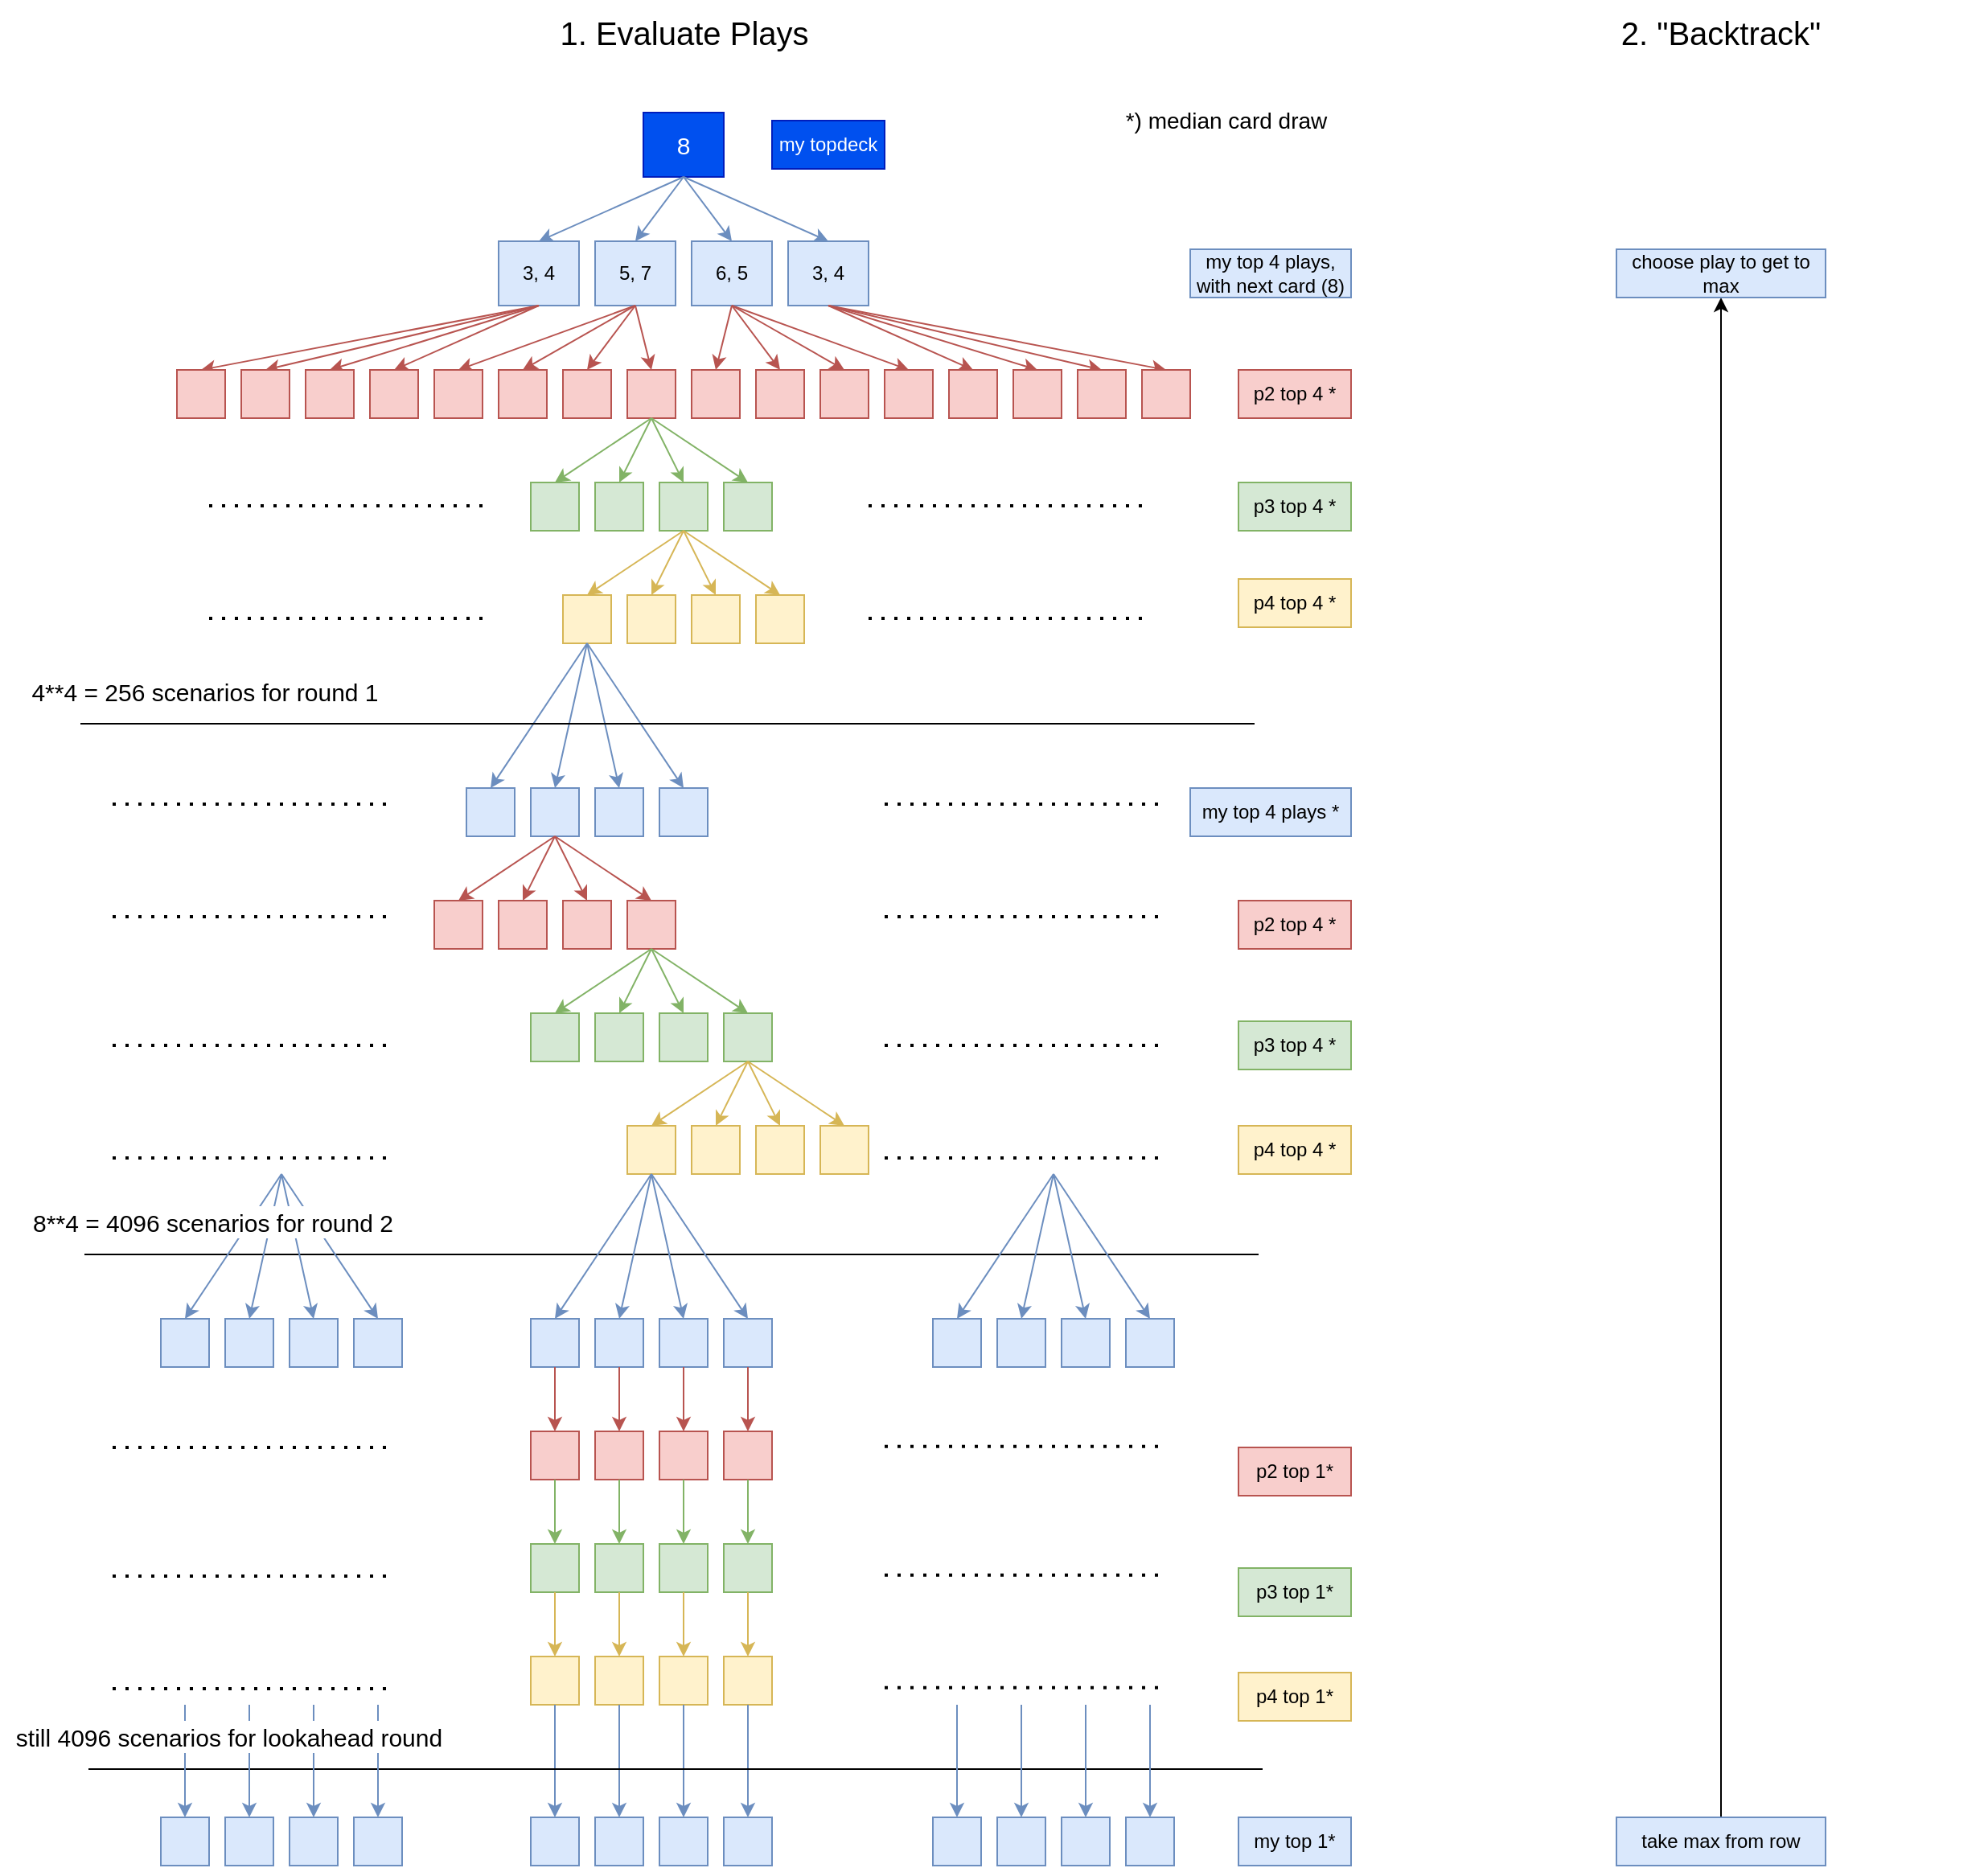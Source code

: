 <mxfile version="16.2.4" type="device"><diagram id="Ft9lv8M9VqrCzH6-DX_E" name="Page-1"><mxGraphModel dx="1489" dy="917" grid="1" gridSize="10" guides="1" tooltips="1" connect="1" arrows="1" fold="1" page="1" pageScale="1" pageWidth="1169" pageHeight="1654" math="0" shadow="0"><root><mxCell id="0"/><mxCell id="1" parent="0"/><mxCell id="-Xv_9fXn3cSJI6wCSgm6-1" value="8" style="rounded=0;whiteSpace=wrap;html=1;fillColor=#0050ef;strokeColor=#001DBC;fontColor=#ffffff;fontSize=15;" parent="1" vertex="1"><mxGeometry x="625" y="90" width="50" height="40" as="geometry"/></mxCell><mxCell id="-Xv_9fXn3cSJI6wCSgm6-2" value="my topdeck" style="text;html=1;strokeColor=#001DBC;fillColor=#0050ef;align=center;verticalAlign=middle;whiteSpace=wrap;rounded=0;fontColor=#ffffff;" parent="1" vertex="1"><mxGeometry x="705" y="95" width="70" height="30" as="geometry"/></mxCell><mxCell id="-Xv_9fXn3cSJI6wCSgm6-3" value="3, 4" style="rounded=0;whiteSpace=wrap;html=1;fillColor=#dae8fc;strokeColor=#6c8ebf;" parent="1" vertex="1"><mxGeometry x="535" y="170" width="50" height="40" as="geometry"/></mxCell><mxCell id="-Xv_9fXn3cSJI6wCSgm6-7" value="" style="endArrow=classic;html=1;rounded=0;exitX=0.5;exitY=1;exitDx=0;exitDy=0;entryX=0.5;entryY=0;entryDx=0;entryDy=0;fillColor=#dae8fc;strokeColor=#6c8ebf;" parent="1" source="-Xv_9fXn3cSJI6wCSgm6-1" target="-Xv_9fXn3cSJI6wCSgm6-3" edge="1"><mxGeometry width="50" height="50" relative="1" as="geometry"><mxPoint x="625" y="390" as="sourcePoint"/><mxPoint x="675" y="340" as="targetPoint"/></mxGeometry></mxCell><mxCell id="-Xv_9fXn3cSJI6wCSgm6-11" value="my top 4 plays, with next card (8)" style="text;html=1;strokeColor=#6c8ebf;fillColor=#dae8fc;align=center;verticalAlign=middle;whiteSpace=wrap;rounded=0;" parent="1" vertex="1"><mxGeometry x="965" y="175" width="100" height="30" as="geometry"/></mxCell><mxCell id="-Xv_9fXn3cSJI6wCSgm6-12" value="" style="endArrow=classic;html=1;rounded=0;exitX=0.5;exitY=1;exitDx=0;exitDy=0;entryX=0.5;entryY=0;entryDx=0;entryDy=0;fillColor=#f8cecc;strokeColor=#b85450;" parent="1" source="-Xv_9fXn3cSJI6wCSgm6-3" target="-Xv_9fXn3cSJI6wCSgm6-16" edge="1"><mxGeometry width="50" height="50" relative="1" as="geometry"><mxPoint x="625" y="390" as="sourcePoint"/><mxPoint x="505" y="250" as="targetPoint"/></mxGeometry></mxCell><mxCell id="-Xv_9fXn3cSJI6wCSgm6-13" value="" style="endArrow=classic;html=1;rounded=0;exitX=0.5;exitY=1;exitDx=0;exitDy=0;entryX=0.5;entryY=0;entryDx=0;entryDy=0;fillColor=#f8cecc;strokeColor=#b85450;" parent="1" source="-Xv_9fXn3cSJI6wCSgm6-3" target="-Xv_9fXn3cSJI6wCSgm6-17" edge="1"><mxGeometry width="50" height="50" relative="1" as="geometry"><mxPoint x="570" y="220" as="sourcePoint"/><mxPoint x="535" y="260" as="targetPoint"/></mxGeometry></mxCell><mxCell id="-Xv_9fXn3cSJI6wCSgm6-14" value="" style="endArrow=classic;html=1;rounded=0;exitX=0.5;exitY=1;exitDx=0;exitDy=0;entryX=0.5;entryY=0;entryDx=0;entryDy=0;fillColor=#f8cecc;strokeColor=#b85450;" parent="1" source="-Xv_9fXn3cSJI6wCSgm6-3" target="-Xv_9fXn3cSJI6wCSgm6-20" edge="1"><mxGeometry width="50" height="50" relative="1" as="geometry"><mxPoint x="665" y="300" as="sourcePoint"/><mxPoint x="565" y="260" as="targetPoint"/></mxGeometry></mxCell><mxCell id="-Xv_9fXn3cSJI6wCSgm6-15" value="" style="endArrow=classic;html=1;rounded=0;exitX=0.5;exitY=1;exitDx=0;exitDy=0;entryX=0.5;entryY=0;entryDx=0;entryDy=0;fillColor=#f8cecc;strokeColor=#b85450;" parent="1" source="-Xv_9fXn3cSJI6wCSgm6-3" target="-Xv_9fXn3cSJI6wCSgm6-19" edge="1"><mxGeometry width="50" height="50" relative="1" as="geometry"><mxPoint x="590" y="240" as="sourcePoint"/><mxPoint x="585" y="250" as="targetPoint"/></mxGeometry></mxCell><mxCell id="-Xv_9fXn3cSJI6wCSgm6-16" value="" style="rounded=0;whiteSpace=wrap;html=1;fillColor=#f8cecc;strokeColor=#b85450;" parent="1" vertex="1"><mxGeometry x="335" y="250" width="30" height="30" as="geometry"/></mxCell><mxCell id="-Xv_9fXn3cSJI6wCSgm6-17" value="" style="rounded=0;whiteSpace=wrap;html=1;fillColor=#f8cecc;strokeColor=#b85450;" parent="1" vertex="1"><mxGeometry x="375" y="250" width="30" height="30" as="geometry"/></mxCell><mxCell id="-Xv_9fXn3cSJI6wCSgm6-19" value="" style="rounded=0;whiteSpace=wrap;html=1;fillColor=#f8cecc;strokeColor=#b85450;" parent="1" vertex="1"><mxGeometry x="455" y="250" width="30" height="30" as="geometry"/></mxCell><mxCell id="-Xv_9fXn3cSJI6wCSgm6-20" value="" style="rounded=0;whiteSpace=wrap;html=1;fillColor=#f8cecc;strokeColor=#b85450;" parent="1" vertex="1"><mxGeometry x="415" y="250" width="30" height="30" as="geometry"/></mxCell><mxCell id="-Xv_9fXn3cSJI6wCSgm6-53" value="5, 7" style="rounded=0;whiteSpace=wrap;html=1;fillColor=#dae8fc;strokeColor=#6c8ebf;" parent="1" vertex="1"><mxGeometry x="595" y="170" width="50" height="40" as="geometry"/></mxCell><mxCell id="-Xv_9fXn3cSJI6wCSgm6-54" value="" style="endArrow=classic;html=1;rounded=0;exitX=0.5;exitY=1;exitDx=0;exitDy=0;entryX=0.5;entryY=0;entryDx=0;entryDy=0;fillColor=#dae8fc;strokeColor=#6c8ebf;" parent="1" source="-Xv_9fXn3cSJI6wCSgm6-1" target="-Xv_9fXn3cSJI6wCSgm6-53" edge="1"><mxGeometry width="50" height="50" relative="1" as="geometry"><mxPoint x="840" y="130" as="sourcePoint"/><mxPoint x="865" y="340" as="targetPoint"/></mxGeometry></mxCell><mxCell id="-Xv_9fXn3cSJI6wCSgm6-55" value="" style="endArrow=classic;html=1;rounded=0;exitX=0.5;exitY=1;exitDx=0;exitDy=0;entryX=0.5;entryY=0;entryDx=0;entryDy=0;fillColor=#f8cecc;strokeColor=#b85450;" parent="1" source="-Xv_9fXn3cSJI6wCSgm6-53" target="-Xv_9fXn3cSJI6wCSgm6-59" edge="1"><mxGeometry width="50" height="50" relative="1" as="geometry"><mxPoint x="815" y="390" as="sourcePoint"/><mxPoint x="695" y="250" as="targetPoint"/></mxGeometry></mxCell><mxCell id="-Xv_9fXn3cSJI6wCSgm6-56" value="" style="endArrow=classic;html=1;rounded=0;exitX=0.5;exitY=1;exitDx=0;exitDy=0;entryX=0.5;entryY=0;entryDx=0;entryDy=0;fillColor=#f8cecc;strokeColor=#b85450;" parent="1" source="-Xv_9fXn3cSJI6wCSgm6-53" target="-Xv_9fXn3cSJI6wCSgm6-60" edge="1"><mxGeometry width="50" height="50" relative="1" as="geometry"><mxPoint x="760" y="220" as="sourcePoint"/><mxPoint x="725" y="260" as="targetPoint"/></mxGeometry></mxCell><mxCell id="-Xv_9fXn3cSJI6wCSgm6-57" value="" style="endArrow=classic;html=1;rounded=0;exitX=0.5;exitY=1;exitDx=0;exitDy=0;entryX=0.5;entryY=0;entryDx=0;entryDy=0;fillColor=#f8cecc;strokeColor=#b85450;" parent="1" source="-Xv_9fXn3cSJI6wCSgm6-53" target="-Xv_9fXn3cSJI6wCSgm6-62" edge="1"><mxGeometry width="50" height="50" relative="1" as="geometry"><mxPoint x="855" y="300" as="sourcePoint"/><mxPoint x="755" y="260" as="targetPoint"/></mxGeometry></mxCell><mxCell id="-Xv_9fXn3cSJI6wCSgm6-58" value="" style="endArrow=classic;html=1;rounded=0;exitX=0.5;exitY=1;exitDx=0;exitDy=0;entryX=0.5;entryY=0;entryDx=0;entryDy=0;fillColor=#f8cecc;strokeColor=#b85450;" parent="1" source="-Xv_9fXn3cSJI6wCSgm6-53" target="-Xv_9fXn3cSJI6wCSgm6-61" edge="1"><mxGeometry width="50" height="50" relative="1" as="geometry"><mxPoint x="780" y="240" as="sourcePoint"/><mxPoint x="775" y="250" as="targetPoint"/></mxGeometry></mxCell><mxCell id="-Xv_9fXn3cSJI6wCSgm6-59" value="" style="rounded=0;whiteSpace=wrap;html=1;fillColor=#f8cecc;strokeColor=#b85450;" parent="1" vertex="1"><mxGeometry x="495" y="250" width="30" height="30" as="geometry"/></mxCell><mxCell id="-Xv_9fXn3cSJI6wCSgm6-60" value="" style="rounded=0;whiteSpace=wrap;html=1;fillColor=#f8cecc;strokeColor=#b85450;" parent="1" vertex="1"><mxGeometry x="535" y="250" width="30" height="30" as="geometry"/></mxCell><mxCell id="-Xv_9fXn3cSJI6wCSgm6-61" value="" style="rounded=0;whiteSpace=wrap;html=1;fillColor=#f8cecc;strokeColor=#b85450;" parent="1" vertex="1"><mxGeometry x="615" y="250" width="30" height="30" as="geometry"/></mxCell><mxCell id="-Xv_9fXn3cSJI6wCSgm6-62" value="" style="rounded=0;whiteSpace=wrap;html=1;fillColor=#f8cecc;strokeColor=#b85450;" parent="1" vertex="1"><mxGeometry x="575" y="250" width="30" height="30" as="geometry"/></mxCell><mxCell id="-Xv_9fXn3cSJI6wCSgm6-63" value="6, 5" style="rounded=0;whiteSpace=wrap;html=1;fillColor=#dae8fc;strokeColor=#6c8ebf;" parent="1" vertex="1"><mxGeometry x="655" y="170" width="50" height="40" as="geometry"/></mxCell><mxCell id="-Xv_9fXn3cSJI6wCSgm6-64" value="" style="endArrow=classic;html=1;rounded=0;exitX=0.5;exitY=1;exitDx=0;exitDy=0;entryX=0.5;entryY=0;entryDx=0;entryDy=0;fillColor=#dae8fc;strokeColor=#6c8ebf;" parent="1" source="-Xv_9fXn3cSJI6wCSgm6-1" target="-Xv_9fXn3cSJI6wCSgm6-63" edge="1"><mxGeometry width="50" height="50" relative="1" as="geometry"><mxPoint x="1030" y="270" as="sourcePoint"/><mxPoint x="1055" y="480" as="targetPoint"/></mxGeometry></mxCell><mxCell id="-Xv_9fXn3cSJI6wCSgm6-65" value="" style="endArrow=classic;html=1;rounded=0;exitX=0.5;exitY=1;exitDx=0;exitDy=0;entryX=0.5;entryY=0;entryDx=0;entryDy=0;fillColor=#f8cecc;strokeColor=#b85450;" parent="1" source="-Xv_9fXn3cSJI6wCSgm6-63" target="-Xv_9fXn3cSJI6wCSgm6-69" edge="1"><mxGeometry width="50" height="50" relative="1" as="geometry"><mxPoint x="1005" y="530" as="sourcePoint"/><mxPoint x="885" y="390" as="targetPoint"/></mxGeometry></mxCell><mxCell id="-Xv_9fXn3cSJI6wCSgm6-66" value="" style="endArrow=classic;html=1;rounded=0;exitX=0.5;exitY=1;exitDx=0;exitDy=0;entryX=0.5;entryY=0;entryDx=0;entryDy=0;fillColor=#f8cecc;strokeColor=#b85450;" parent="1" source="-Xv_9fXn3cSJI6wCSgm6-63" target="-Xv_9fXn3cSJI6wCSgm6-70" edge="1"><mxGeometry width="50" height="50" relative="1" as="geometry"><mxPoint x="950" y="360" as="sourcePoint"/><mxPoint x="915" y="400" as="targetPoint"/></mxGeometry></mxCell><mxCell id="-Xv_9fXn3cSJI6wCSgm6-67" value="" style="endArrow=classic;html=1;rounded=0;exitX=0.5;exitY=1;exitDx=0;exitDy=0;entryX=0.5;entryY=0;entryDx=0;entryDy=0;fillColor=#f8cecc;strokeColor=#b85450;" parent="1" source="-Xv_9fXn3cSJI6wCSgm6-63" target="-Xv_9fXn3cSJI6wCSgm6-72" edge="1"><mxGeometry width="50" height="50" relative="1" as="geometry"><mxPoint x="1045" y="440" as="sourcePoint"/><mxPoint x="945" y="400" as="targetPoint"/></mxGeometry></mxCell><mxCell id="-Xv_9fXn3cSJI6wCSgm6-68" value="" style="endArrow=classic;html=1;rounded=0;exitX=0.5;exitY=1;exitDx=0;exitDy=0;entryX=0.5;entryY=0;entryDx=0;entryDy=0;fillColor=#f8cecc;strokeColor=#b85450;" parent="1" source="-Xv_9fXn3cSJI6wCSgm6-63" target="-Xv_9fXn3cSJI6wCSgm6-71" edge="1"><mxGeometry width="50" height="50" relative="1" as="geometry"><mxPoint x="970" y="380" as="sourcePoint"/><mxPoint x="965" y="390" as="targetPoint"/></mxGeometry></mxCell><mxCell id="-Xv_9fXn3cSJI6wCSgm6-69" value="" style="rounded=0;whiteSpace=wrap;html=1;fillColor=#f8cecc;strokeColor=#b85450;" parent="1" vertex="1"><mxGeometry x="655" y="250" width="30" height="30" as="geometry"/></mxCell><mxCell id="-Xv_9fXn3cSJI6wCSgm6-70" value="" style="rounded=0;whiteSpace=wrap;html=1;fillColor=#f8cecc;strokeColor=#b85450;" parent="1" vertex="1"><mxGeometry x="695" y="250" width="30" height="30" as="geometry"/></mxCell><mxCell id="-Xv_9fXn3cSJI6wCSgm6-71" value="" style="rounded=0;whiteSpace=wrap;html=1;fillColor=#f8cecc;strokeColor=#b85450;" parent="1" vertex="1"><mxGeometry x="775" y="250" width="30" height="30" as="geometry"/></mxCell><mxCell id="-Xv_9fXn3cSJI6wCSgm6-72" value="" style="rounded=0;whiteSpace=wrap;html=1;fillColor=#f8cecc;strokeColor=#b85450;" parent="1" vertex="1"><mxGeometry x="735" y="250" width="30" height="30" as="geometry"/></mxCell><mxCell id="-Xv_9fXn3cSJI6wCSgm6-73" value="3, 4" style="rounded=0;whiteSpace=wrap;html=1;fillColor=#dae8fc;strokeColor=#6c8ebf;" parent="1" vertex="1"><mxGeometry x="715" y="170" width="50" height="40" as="geometry"/></mxCell><mxCell id="-Xv_9fXn3cSJI6wCSgm6-74" value="" style="endArrow=classic;html=1;rounded=0;exitX=0.5;exitY=1;exitDx=0;exitDy=0;entryX=0.5;entryY=0;entryDx=0;entryDy=0;fillColor=#dae8fc;strokeColor=#6c8ebf;" parent="1" source="-Xv_9fXn3cSJI6wCSgm6-1" target="-Xv_9fXn3cSJI6wCSgm6-73" edge="1"><mxGeometry width="50" height="50" relative="1" as="geometry"><mxPoint x="1080" y="280" as="sourcePoint"/><mxPoint x="1105" y="490" as="targetPoint"/></mxGeometry></mxCell><mxCell id="-Xv_9fXn3cSJI6wCSgm6-75" value="" style="endArrow=classic;html=1;rounded=0;exitX=0.5;exitY=1;exitDx=0;exitDy=0;entryX=0.5;entryY=0;entryDx=0;entryDy=0;fillColor=#f8cecc;strokeColor=#b85450;" parent="1" source="-Xv_9fXn3cSJI6wCSgm6-73" target="-Xv_9fXn3cSJI6wCSgm6-79" edge="1"><mxGeometry width="50" height="50" relative="1" as="geometry"><mxPoint x="1055" y="540" as="sourcePoint"/><mxPoint x="935" y="400" as="targetPoint"/></mxGeometry></mxCell><mxCell id="-Xv_9fXn3cSJI6wCSgm6-76" value="" style="endArrow=classic;html=1;rounded=0;exitX=0.5;exitY=1;exitDx=0;exitDy=0;entryX=0.5;entryY=0;entryDx=0;entryDy=0;fillColor=#f8cecc;strokeColor=#b85450;" parent="1" source="-Xv_9fXn3cSJI6wCSgm6-73" target="-Xv_9fXn3cSJI6wCSgm6-80" edge="1"><mxGeometry width="50" height="50" relative="1" as="geometry"><mxPoint x="1000" y="370" as="sourcePoint"/><mxPoint x="965" y="410" as="targetPoint"/></mxGeometry></mxCell><mxCell id="-Xv_9fXn3cSJI6wCSgm6-77" value="" style="endArrow=classic;html=1;rounded=0;exitX=0.5;exitY=1;exitDx=0;exitDy=0;entryX=0.5;entryY=0;entryDx=0;entryDy=0;fillColor=#f8cecc;strokeColor=#b85450;" parent="1" source="-Xv_9fXn3cSJI6wCSgm6-73" target="-Xv_9fXn3cSJI6wCSgm6-82" edge="1"><mxGeometry width="50" height="50" relative="1" as="geometry"><mxPoint x="1095" y="450" as="sourcePoint"/><mxPoint x="995" y="410" as="targetPoint"/></mxGeometry></mxCell><mxCell id="-Xv_9fXn3cSJI6wCSgm6-78" value="" style="endArrow=classic;html=1;rounded=0;exitX=0.5;exitY=1;exitDx=0;exitDy=0;entryX=0.5;entryY=0;entryDx=0;entryDy=0;fillColor=#f8cecc;strokeColor=#b85450;" parent="1" source="-Xv_9fXn3cSJI6wCSgm6-73" target="-Xv_9fXn3cSJI6wCSgm6-81" edge="1"><mxGeometry width="50" height="50" relative="1" as="geometry"><mxPoint x="1020" y="390" as="sourcePoint"/><mxPoint x="1015" y="400" as="targetPoint"/></mxGeometry></mxCell><mxCell id="-Xv_9fXn3cSJI6wCSgm6-79" value="" style="rounded=0;whiteSpace=wrap;html=1;fillColor=#f8cecc;strokeColor=#b85450;" parent="1" vertex="1"><mxGeometry x="815" y="250" width="30" height="30" as="geometry"/></mxCell><mxCell id="-Xv_9fXn3cSJI6wCSgm6-80" value="" style="rounded=0;whiteSpace=wrap;html=1;fillColor=#f8cecc;strokeColor=#b85450;" parent="1" vertex="1"><mxGeometry x="855" y="250" width="30" height="30" as="geometry"/></mxCell><mxCell id="-Xv_9fXn3cSJI6wCSgm6-81" value="" style="rounded=0;whiteSpace=wrap;html=1;fillColor=#f8cecc;strokeColor=#b85450;" parent="1" vertex="1"><mxGeometry x="935" y="250" width="30" height="30" as="geometry"/></mxCell><mxCell id="-Xv_9fXn3cSJI6wCSgm6-82" value="" style="rounded=0;whiteSpace=wrap;html=1;fillColor=#f8cecc;strokeColor=#b85450;" parent="1" vertex="1"><mxGeometry x="895" y="250" width="30" height="30" as="geometry"/></mxCell><mxCell id="-Xv_9fXn3cSJI6wCSgm6-83" value="p2 top 4 *" style="text;html=1;strokeColor=#b85450;fillColor=#f8cecc;align=center;verticalAlign=middle;whiteSpace=wrap;rounded=0;" parent="1" vertex="1"><mxGeometry x="995" y="250" width="70" height="30" as="geometry"/></mxCell><mxCell id="-Xv_9fXn3cSJI6wCSgm6-84" value="" style="endArrow=classic;html=1;rounded=0;exitX=0.5;exitY=1;exitDx=0;exitDy=0;fillColor=#d5e8d4;strokeColor=#82b366;entryX=0.5;entryY=0;entryDx=0;entryDy=0;" parent="1" source="-Xv_9fXn3cSJI6wCSgm6-61" target="-Xv_9fXn3cSJI6wCSgm6-88" edge="1"><mxGeometry width="50" height="50" relative="1" as="geometry"><mxPoint x="635" y="390" as="sourcePoint"/><mxPoint x="575" y="330" as="targetPoint"/></mxGeometry></mxCell><mxCell id="-Xv_9fXn3cSJI6wCSgm6-85" value="" style="endArrow=classic;html=1;rounded=0;exitX=0.5;exitY=1;exitDx=0;exitDy=0;fillColor=#d5e8d4;strokeColor=#82b366;entryX=0.5;entryY=0;entryDx=0;entryDy=0;" parent="1" source="-Xv_9fXn3cSJI6wCSgm6-61" target="-Xv_9fXn3cSJI6wCSgm6-89" edge="1"><mxGeometry width="50" height="50" relative="1" as="geometry"><mxPoint x="640" y="290" as="sourcePoint"/><mxPoint x="585" y="340" as="targetPoint"/></mxGeometry></mxCell><mxCell id="-Xv_9fXn3cSJI6wCSgm6-86" value="" style="endArrow=classic;html=1;rounded=0;exitX=0.5;exitY=1;exitDx=0;exitDy=0;fillColor=#d5e8d4;strokeColor=#82b366;entryX=0.5;entryY=0;entryDx=0;entryDy=0;" parent="1" source="-Xv_9fXn3cSJI6wCSgm6-61" target="-Xv_9fXn3cSJI6wCSgm6-90" edge="1"><mxGeometry width="50" height="50" relative="1" as="geometry"><mxPoint x="650" y="300" as="sourcePoint"/><mxPoint x="595" y="350" as="targetPoint"/></mxGeometry></mxCell><mxCell id="-Xv_9fXn3cSJI6wCSgm6-87" value="" style="endArrow=classic;html=1;rounded=0;exitX=0.5;exitY=1;exitDx=0;exitDy=0;fillColor=#d5e8d4;strokeColor=#82b366;entryX=0.5;entryY=0;entryDx=0;entryDy=0;" parent="1" source="-Xv_9fXn3cSJI6wCSgm6-61" target="-Xv_9fXn3cSJI6wCSgm6-91" edge="1"><mxGeometry width="50" height="50" relative="1" as="geometry"><mxPoint x="660" y="310" as="sourcePoint"/><mxPoint x="605" y="360" as="targetPoint"/></mxGeometry></mxCell><mxCell id="-Xv_9fXn3cSJI6wCSgm6-88" value="" style="rounded=0;whiteSpace=wrap;html=1;fillColor=#d5e8d4;strokeColor=#82b366;" parent="1" vertex="1"><mxGeometry x="555" y="320" width="30" height="30" as="geometry"/></mxCell><mxCell id="-Xv_9fXn3cSJI6wCSgm6-89" value="" style="rounded=0;whiteSpace=wrap;html=1;fillColor=#d5e8d4;strokeColor=#82b366;" parent="1" vertex="1"><mxGeometry x="595" y="320" width="30" height="30" as="geometry"/></mxCell><mxCell id="-Xv_9fXn3cSJI6wCSgm6-90" value="" style="rounded=0;whiteSpace=wrap;html=1;fillColor=#d5e8d4;strokeColor=#82b366;" parent="1" vertex="1"><mxGeometry x="635" y="320" width="30" height="30" as="geometry"/></mxCell><mxCell id="-Xv_9fXn3cSJI6wCSgm6-91" value="" style="rounded=0;whiteSpace=wrap;html=1;fillColor=#d5e8d4;strokeColor=#82b366;" parent="1" vertex="1"><mxGeometry x="675" y="320" width="30" height="30" as="geometry"/></mxCell><mxCell id="-Xv_9fXn3cSJI6wCSgm6-92" value="p3 top 4 *" style="text;html=1;strokeColor=#82b366;fillColor=#d5e8d4;align=center;verticalAlign=middle;whiteSpace=wrap;rounded=0;" parent="1" vertex="1"><mxGeometry x="995" y="320" width="70" height="30" as="geometry"/></mxCell><mxCell id="-Xv_9fXn3cSJI6wCSgm6-93" value="" style="endArrow=classic;html=1;rounded=0;exitX=0.5;exitY=1;exitDx=0;exitDy=0;fillColor=#fff2cc;strokeColor=#d6b656;entryX=0.5;entryY=0;entryDx=0;entryDy=0;" parent="1" target="-Xv_9fXn3cSJI6wCSgm6-97" edge="1"><mxGeometry width="50" height="50" relative="1" as="geometry"><mxPoint x="650" y="350" as="sourcePoint"/><mxPoint x="595" y="400" as="targetPoint"/></mxGeometry></mxCell><mxCell id="-Xv_9fXn3cSJI6wCSgm6-94" value="" style="endArrow=classic;html=1;rounded=0;exitX=0.5;exitY=1;exitDx=0;exitDy=0;fillColor=#fff2cc;strokeColor=#d6b656;entryX=0.5;entryY=0;entryDx=0;entryDy=0;" parent="1" target="-Xv_9fXn3cSJI6wCSgm6-98" edge="1"><mxGeometry width="50" height="50" relative="1" as="geometry"><mxPoint x="650" y="350" as="sourcePoint"/><mxPoint x="605" y="410" as="targetPoint"/></mxGeometry></mxCell><mxCell id="-Xv_9fXn3cSJI6wCSgm6-95" value="" style="endArrow=classic;html=1;rounded=0;exitX=0.5;exitY=1;exitDx=0;exitDy=0;fillColor=#fff2cc;strokeColor=#d6b656;entryX=0.5;entryY=0;entryDx=0;entryDy=0;" parent="1" target="-Xv_9fXn3cSJI6wCSgm6-99" edge="1"><mxGeometry width="50" height="50" relative="1" as="geometry"><mxPoint x="650" y="350" as="sourcePoint"/><mxPoint x="615" y="420" as="targetPoint"/></mxGeometry></mxCell><mxCell id="-Xv_9fXn3cSJI6wCSgm6-96" value="" style="endArrow=classic;html=1;rounded=0;exitX=0.5;exitY=1;exitDx=0;exitDy=0;fillColor=#fff2cc;strokeColor=#d6b656;entryX=0.5;entryY=0;entryDx=0;entryDy=0;" parent="1" target="-Xv_9fXn3cSJI6wCSgm6-100" edge="1"><mxGeometry width="50" height="50" relative="1" as="geometry"><mxPoint x="650" y="350" as="sourcePoint"/><mxPoint x="625" y="430" as="targetPoint"/></mxGeometry></mxCell><mxCell id="-Xv_9fXn3cSJI6wCSgm6-97" value="" style="rounded=0;whiteSpace=wrap;html=1;fillColor=#fff2cc;strokeColor=#d6b656;" parent="1" vertex="1"><mxGeometry x="575" y="390" width="30" height="30" as="geometry"/></mxCell><mxCell id="-Xv_9fXn3cSJI6wCSgm6-98" value="" style="rounded=0;whiteSpace=wrap;html=1;fillColor=#fff2cc;strokeColor=#d6b656;" parent="1" vertex="1"><mxGeometry x="615" y="390" width="30" height="30" as="geometry"/></mxCell><mxCell id="-Xv_9fXn3cSJI6wCSgm6-99" value="" style="rounded=0;whiteSpace=wrap;html=1;fillColor=#fff2cc;strokeColor=#d6b656;" parent="1" vertex="1"><mxGeometry x="655" y="390" width="30" height="30" as="geometry"/></mxCell><mxCell id="-Xv_9fXn3cSJI6wCSgm6-100" value="" style="rounded=0;whiteSpace=wrap;html=1;fillColor=#fff2cc;strokeColor=#d6b656;" parent="1" vertex="1"><mxGeometry x="695" y="390" width="30" height="30" as="geometry"/></mxCell><mxCell id="-Xv_9fXn3cSJI6wCSgm6-101" value="p4 top 4 *" style="text;html=1;strokeColor=#d6b656;fillColor=#fff2cc;align=center;verticalAlign=middle;whiteSpace=wrap;rounded=0;" parent="1" vertex="1"><mxGeometry x="995" y="380" width="70" height="30" as="geometry"/></mxCell><mxCell id="-Xv_9fXn3cSJI6wCSgm6-103" value="" style="endArrow=none;dashed=1;html=1;dashPattern=1 3;strokeWidth=2;rounded=0;" parent="1" edge="1"><mxGeometry width="50" height="50" relative="1" as="geometry"><mxPoint x="355" y="334.5" as="sourcePoint"/><mxPoint x="525" y="334.5" as="targetPoint"/></mxGeometry></mxCell><mxCell id="-Xv_9fXn3cSJI6wCSgm6-104" value="" style="endArrow=none;dashed=1;html=1;dashPattern=1 3;strokeWidth=2;rounded=0;" parent="1" edge="1"><mxGeometry width="50" height="50" relative="1" as="geometry"><mxPoint x="765" y="334.5" as="sourcePoint"/><mxPoint x="935" y="334.5" as="targetPoint"/></mxGeometry></mxCell><mxCell id="-Xv_9fXn3cSJI6wCSgm6-105" value="" style="endArrow=none;dashed=1;html=1;dashPattern=1 3;strokeWidth=2;rounded=0;" parent="1" edge="1"><mxGeometry width="50" height="50" relative="1" as="geometry"><mxPoint x="765" y="404.5" as="sourcePoint"/><mxPoint x="935" y="404.5" as="targetPoint"/></mxGeometry></mxCell><mxCell id="-Xv_9fXn3cSJI6wCSgm6-106" value="" style="endArrow=none;dashed=1;html=1;dashPattern=1 3;strokeWidth=2;rounded=0;" parent="1" edge="1"><mxGeometry width="50" height="50" relative="1" as="geometry"><mxPoint x="355" y="404.5" as="sourcePoint"/><mxPoint x="525" y="404.5" as="targetPoint"/></mxGeometry></mxCell><mxCell id="-Xv_9fXn3cSJI6wCSgm6-107" value="" style="endArrow=classic;html=1;rounded=0;exitX=0.5;exitY=1;exitDx=0;exitDy=0;fillColor=#dae8fc;strokeColor=#6c8ebf;entryX=0.5;entryY=0;entryDx=0;entryDy=0;" parent="1" target="-Xv_9fXn3cSJI6wCSgm6-111" edge="1"><mxGeometry width="50" height="50" relative="1" as="geometry"><mxPoint x="590" y="420" as="sourcePoint"/><mxPoint x="535" y="470" as="targetPoint"/></mxGeometry></mxCell><mxCell id="-Xv_9fXn3cSJI6wCSgm6-108" value="" style="endArrow=classic;html=1;rounded=0;exitX=0.5;exitY=1;exitDx=0;exitDy=0;fillColor=#dae8fc;strokeColor=#6c8ebf;entryX=0.5;entryY=0;entryDx=0;entryDy=0;" parent="1" target="-Xv_9fXn3cSJI6wCSgm6-112" edge="1"><mxGeometry width="50" height="50" relative="1" as="geometry"><mxPoint x="590" y="420" as="sourcePoint"/><mxPoint x="545" y="480" as="targetPoint"/></mxGeometry></mxCell><mxCell id="-Xv_9fXn3cSJI6wCSgm6-109" value="" style="endArrow=classic;html=1;rounded=0;exitX=0.5;exitY=1;exitDx=0;exitDy=0;fillColor=#dae8fc;strokeColor=#6c8ebf;entryX=0.5;entryY=0;entryDx=0;entryDy=0;" parent="1" target="-Xv_9fXn3cSJI6wCSgm6-113" edge="1"><mxGeometry width="50" height="50" relative="1" as="geometry"><mxPoint x="590" y="420" as="sourcePoint"/><mxPoint x="555" y="490" as="targetPoint"/></mxGeometry></mxCell><mxCell id="-Xv_9fXn3cSJI6wCSgm6-110" value="" style="endArrow=classic;html=1;rounded=0;exitX=0.5;exitY=1;exitDx=0;exitDy=0;fillColor=#dae8fc;strokeColor=#6c8ebf;entryX=0.5;entryY=0;entryDx=0;entryDy=0;" parent="1" target="-Xv_9fXn3cSJI6wCSgm6-114" edge="1"><mxGeometry width="50" height="50" relative="1" as="geometry"><mxPoint x="590" y="420" as="sourcePoint"/><mxPoint x="565" y="500" as="targetPoint"/></mxGeometry></mxCell><mxCell id="-Xv_9fXn3cSJI6wCSgm6-111" value="" style="rounded=0;whiteSpace=wrap;html=1;fillColor=#dae8fc;strokeColor=#6c8ebf;" parent="1" vertex="1"><mxGeometry x="515" y="510" width="30" height="30" as="geometry"/></mxCell><mxCell id="-Xv_9fXn3cSJI6wCSgm6-112" value="" style="rounded=0;whiteSpace=wrap;html=1;fillColor=#dae8fc;strokeColor=#6c8ebf;" parent="1" vertex="1"><mxGeometry x="555" y="510" width="30" height="30" as="geometry"/></mxCell><mxCell id="-Xv_9fXn3cSJI6wCSgm6-113" value="" style="rounded=0;whiteSpace=wrap;html=1;fillColor=#dae8fc;strokeColor=#6c8ebf;" parent="1" vertex="1"><mxGeometry x="595" y="510" width="30" height="30" as="geometry"/></mxCell><mxCell id="-Xv_9fXn3cSJI6wCSgm6-114" value="" style="rounded=0;whiteSpace=wrap;html=1;fillColor=#dae8fc;strokeColor=#6c8ebf;" parent="1" vertex="1"><mxGeometry x="635" y="510" width="30" height="30" as="geometry"/></mxCell><mxCell id="-Xv_9fXn3cSJI6wCSgm6-115" value="my top 4 plays *" style="text;html=1;strokeColor=#6c8ebf;fillColor=#dae8fc;align=center;verticalAlign=middle;whiteSpace=wrap;rounded=0;" parent="1" vertex="1"><mxGeometry x="965" y="510" width="100" height="30" as="geometry"/></mxCell><mxCell id="-Xv_9fXn3cSJI6wCSgm6-116" value="&lt;font style=&quot;font-size: 14px&quot;&gt;*) median card draw&lt;/font&gt;" style="text;html=1;strokeColor=none;fillColor=none;align=center;verticalAlign=middle;whiteSpace=wrap;rounded=0;" parent="1" vertex="1"><mxGeometry x="920" y="80" width="135" height="30" as="geometry"/></mxCell><mxCell id="-Xv_9fXn3cSJI6wCSgm6-117" value="" style="endArrow=none;html=1;rounded=0;fontSize=15;" parent="1" edge="1"><mxGeometry width="50" height="50" relative="1" as="geometry"><mxPoint x="275" y="470" as="sourcePoint"/><mxPoint x="1005" y="470" as="targetPoint"/></mxGeometry></mxCell><mxCell id="-Xv_9fXn3cSJI6wCSgm6-118" value="4**4 = 256 scenarios for round 1" style="text;html=1;strokeColor=none;fillColor=none;align=center;verticalAlign=middle;whiteSpace=wrap;rounded=0;fontSize=15;" parent="1" vertex="1"><mxGeometry x="240" y="440" width="225" height="20" as="geometry"/></mxCell><mxCell id="-Xv_9fXn3cSJI6wCSgm6-127" value="" style="endArrow=classic;html=1;rounded=0;exitX=0.5;exitY=1;exitDx=0;exitDy=0;fillColor=#f8cecc;strokeColor=#b85450;entryX=0.5;entryY=0;entryDx=0;entryDy=0;" parent="1" target="-Xv_9fXn3cSJI6wCSgm6-131" edge="1"><mxGeometry width="50" height="50" relative="1" as="geometry"><mxPoint x="570" y="540" as="sourcePoint"/><mxPoint x="515" y="590" as="targetPoint"/></mxGeometry></mxCell><mxCell id="-Xv_9fXn3cSJI6wCSgm6-128" value="" style="endArrow=classic;html=1;rounded=0;exitX=0.5;exitY=1;exitDx=0;exitDy=0;fillColor=#f8cecc;strokeColor=#b85450;entryX=0.5;entryY=0;entryDx=0;entryDy=0;" parent="1" target="-Xv_9fXn3cSJI6wCSgm6-132" edge="1"><mxGeometry width="50" height="50" relative="1" as="geometry"><mxPoint x="570" y="540" as="sourcePoint"/><mxPoint x="525" y="600" as="targetPoint"/></mxGeometry></mxCell><mxCell id="-Xv_9fXn3cSJI6wCSgm6-129" value="" style="endArrow=classic;html=1;rounded=0;exitX=0.5;exitY=1;exitDx=0;exitDy=0;fillColor=#f8cecc;strokeColor=#b85450;entryX=0.5;entryY=0;entryDx=0;entryDy=0;" parent="1" target="-Xv_9fXn3cSJI6wCSgm6-133" edge="1"><mxGeometry width="50" height="50" relative="1" as="geometry"><mxPoint x="570" y="540" as="sourcePoint"/><mxPoint x="535" y="610" as="targetPoint"/></mxGeometry></mxCell><mxCell id="-Xv_9fXn3cSJI6wCSgm6-130" value="" style="endArrow=classic;html=1;rounded=0;exitX=0.5;exitY=1;exitDx=0;exitDy=0;fillColor=#f8cecc;strokeColor=#b85450;entryX=0.5;entryY=0;entryDx=0;entryDy=0;" parent="1" target="-Xv_9fXn3cSJI6wCSgm6-134" edge="1"><mxGeometry width="50" height="50" relative="1" as="geometry"><mxPoint x="570" y="540" as="sourcePoint"/><mxPoint x="545" y="620" as="targetPoint"/></mxGeometry></mxCell><mxCell id="-Xv_9fXn3cSJI6wCSgm6-131" value="" style="rounded=0;whiteSpace=wrap;html=1;fillColor=#f8cecc;strokeColor=#b85450;" parent="1" vertex="1"><mxGeometry x="495" y="580" width="30" height="30" as="geometry"/></mxCell><mxCell id="-Xv_9fXn3cSJI6wCSgm6-132" value="" style="rounded=0;whiteSpace=wrap;html=1;fillColor=#f8cecc;strokeColor=#b85450;" parent="1" vertex="1"><mxGeometry x="535" y="580" width="30" height="30" as="geometry"/></mxCell><mxCell id="-Xv_9fXn3cSJI6wCSgm6-133" value="" style="rounded=0;whiteSpace=wrap;html=1;fillColor=#f8cecc;strokeColor=#b85450;" parent="1" vertex="1"><mxGeometry x="575" y="580" width="30" height="30" as="geometry"/></mxCell><mxCell id="-Xv_9fXn3cSJI6wCSgm6-134" value="" style="rounded=0;whiteSpace=wrap;html=1;fillColor=#f8cecc;strokeColor=#b85450;" parent="1" vertex="1"><mxGeometry x="615" y="580" width="30" height="30" as="geometry"/></mxCell><mxCell id="-Xv_9fXn3cSJI6wCSgm6-135" value="" style="endArrow=classic;html=1;rounded=0;exitX=0.5;exitY=1;exitDx=0;exitDy=0;fillColor=#d5e8d4;strokeColor=#82b366;entryX=0.5;entryY=0;entryDx=0;entryDy=0;" parent="1" target="-Xv_9fXn3cSJI6wCSgm6-139" edge="1"><mxGeometry width="50" height="50" relative="1" as="geometry"><mxPoint x="630" y="610" as="sourcePoint"/><mxPoint x="575" y="660" as="targetPoint"/></mxGeometry></mxCell><mxCell id="-Xv_9fXn3cSJI6wCSgm6-136" value="" style="endArrow=classic;html=1;rounded=0;exitX=0.5;exitY=1;exitDx=0;exitDy=0;fillColor=#d5e8d4;strokeColor=#82b366;entryX=0.5;entryY=0;entryDx=0;entryDy=0;" parent="1" target="-Xv_9fXn3cSJI6wCSgm6-140" edge="1"><mxGeometry width="50" height="50" relative="1" as="geometry"><mxPoint x="630" y="610" as="sourcePoint"/><mxPoint x="585" y="670" as="targetPoint"/></mxGeometry></mxCell><mxCell id="-Xv_9fXn3cSJI6wCSgm6-137" value="" style="endArrow=classic;html=1;rounded=0;exitX=0.5;exitY=1;exitDx=0;exitDy=0;fillColor=#d5e8d4;strokeColor=#82b366;entryX=0.5;entryY=0;entryDx=0;entryDy=0;" parent="1" target="-Xv_9fXn3cSJI6wCSgm6-141" edge="1"><mxGeometry width="50" height="50" relative="1" as="geometry"><mxPoint x="630" y="610" as="sourcePoint"/><mxPoint x="595" y="680" as="targetPoint"/></mxGeometry></mxCell><mxCell id="-Xv_9fXn3cSJI6wCSgm6-138" value="" style="endArrow=classic;html=1;rounded=0;exitX=0.5;exitY=1;exitDx=0;exitDy=0;fillColor=#d5e8d4;strokeColor=#82b366;entryX=0.5;entryY=0;entryDx=0;entryDy=0;" parent="1" target="-Xv_9fXn3cSJI6wCSgm6-142" edge="1"><mxGeometry width="50" height="50" relative="1" as="geometry"><mxPoint x="630" y="610" as="sourcePoint"/><mxPoint x="605" y="690" as="targetPoint"/></mxGeometry></mxCell><mxCell id="-Xv_9fXn3cSJI6wCSgm6-139" value="" style="rounded=0;whiteSpace=wrap;html=1;fillColor=#d5e8d4;strokeColor=#82b366;" parent="1" vertex="1"><mxGeometry x="555" y="650" width="30" height="30" as="geometry"/></mxCell><mxCell id="-Xv_9fXn3cSJI6wCSgm6-140" value="" style="rounded=0;whiteSpace=wrap;html=1;fillColor=#d5e8d4;strokeColor=#82b366;" parent="1" vertex="1"><mxGeometry x="595" y="650" width="30" height="30" as="geometry"/></mxCell><mxCell id="-Xv_9fXn3cSJI6wCSgm6-141" value="" style="rounded=0;whiteSpace=wrap;html=1;fillColor=#d5e8d4;strokeColor=#82b366;" parent="1" vertex="1"><mxGeometry x="635" y="650" width="30" height="30" as="geometry"/></mxCell><mxCell id="-Xv_9fXn3cSJI6wCSgm6-142" value="" style="rounded=0;whiteSpace=wrap;html=1;fillColor=#d5e8d4;strokeColor=#82b366;" parent="1" vertex="1"><mxGeometry x="675" y="650" width="30" height="30" as="geometry"/></mxCell><mxCell id="-Xv_9fXn3cSJI6wCSgm6-143" value="" style="endArrow=classic;html=1;rounded=0;exitX=0.5;exitY=1;exitDx=0;exitDy=0;fillColor=#fff2cc;strokeColor=#d6b656;entryX=0.5;entryY=0;entryDx=0;entryDy=0;" parent="1" target="-Xv_9fXn3cSJI6wCSgm6-147" edge="1"><mxGeometry width="50" height="50" relative="1" as="geometry"><mxPoint x="690" y="680" as="sourcePoint"/><mxPoint x="635" y="730" as="targetPoint"/></mxGeometry></mxCell><mxCell id="-Xv_9fXn3cSJI6wCSgm6-144" value="" style="endArrow=classic;html=1;rounded=0;exitX=0.5;exitY=1;exitDx=0;exitDy=0;fillColor=#fff2cc;strokeColor=#d6b656;entryX=0.5;entryY=0;entryDx=0;entryDy=0;" parent="1" target="-Xv_9fXn3cSJI6wCSgm6-148" edge="1"><mxGeometry width="50" height="50" relative="1" as="geometry"><mxPoint x="690" y="680" as="sourcePoint"/><mxPoint x="645" y="740" as="targetPoint"/></mxGeometry></mxCell><mxCell id="-Xv_9fXn3cSJI6wCSgm6-145" value="" style="endArrow=classic;html=1;rounded=0;exitX=0.5;exitY=1;exitDx=0;exitDy=0;fillColor=#fff2cc;strokeColor=#d6b656;entryX=0.5;entryY=0;entryDx=0;entryDy=0;" parent="1" target="-Xv_9fXn3cSJI6wCSgm6-149" edge="1"><mxGeometry width="50" height="50" relative="1" as="geometry"><mxPoint x="690" y="680" as="sourcePoint"/><mxPoint x="655" y="750" as="targetPoint"/></mxGeometry></mxCell><mxCell id="-Xv_9fXn3cSJI6wCSgm6-146" value="" style="endArrow=classic;html=1;rounded=0;exitX=0.5;exitY=1;exitDx=0;exitDy=0;fillColor=#fff2cc;strokeColor=#d6b656;entryX=0.5;entryY=0;entryDx=0;entryDy=0;" parent="1" target="-Xv_9fXn3cSJI6wCSgm6-150" edge="1"><mxGeometry width="50" height="50" relative="1" as="geometry"><mxPoint x="690" y="680" as="sourcePoint"/><mxPoint x="665" y="760" as="targetPoint"/></mxGeometry></mxCell><mxCell id="-Xv_9fXn3cSJI6wCSgm6-147" value="" style="rounded=0;whiteSpace=wrap;html=1;fillColor=#fff2cc;strokeColor=#d6b656;" parent="1" vertex="1"><mxGeometry x="615" y="720" width="30" height="30" as="geometry"/></mxCell><mxCell id="-Xv_9fXn3cSJI6wCSgm6-148" value="" style="rounded=0;whiteSpace=wrap;html=1;fillColor=#fff2cc;strokeColor=#d6b656;" parent="1" vertex="1"><mxGeometry x="655" y="720" width="30" height="30" as="geometry"/></mxCell><mxCell id="-Xv_9fXn3cSJI6wCSgm6-149" value="" style="rounded=0;whiteSpace=wrap;html=1;fillColor=#fff2cc;strokeColor=#d6b656;" parent="1" vertex="1"><mxGeometry x="695" y="720" width="30" height="30" as="geometry"/></mxCell><mxCell id="-Xv_9fXn3cSJI6wCSgm6-150" value="" style="rounded=0;whiteSpace=wrap;html=1;fillColor=#fff2cc;strokeColor=#d6b656;" parent="1" vertex="1"><mxGeometry x="735" y="720" width="30" height="30" as="geometry"/></mxCell><mxCell id="-Xv_9fXn3cSJI6wCSgm6-151" value="p2 top 4 *" style="text;html=1;strokeColor=#b85450;fillColor=#f8cecc;align=center;verticalAlign=middle;whiteSpace=wrap;rounded=0;" parent="1" vertex="1"><mxGeometry x="995" y="580" width="70" height="30" as="geometry"/></mxCell><mxCell id="-Xv_9fXn3cSJI6wCSgm6-152" value="p3 top 4 *" style="text;html=1;strokeColor=#82b366;fillColor=#d5e8d4;align=center;verticalAlign=middle;whiteSpace=wrap;rounded=0;" parent="1" vertex="1"><mxGeometry x="995" y="655" width="70" height="30" as="geometry"/></mxCell><mxCell id="-Xv_9fXn3cSJI6wCSgm6-153" value="p4 top 4 *" style="text;html=1;strokeColor=#d6b656;fillColor=#fff2cc;align=center;verticalAlign=middle;whiteSpace=wrap;rounded=0;" parent="1" vertex="1"><mxGeometry x="995" y="720" width="70" height="30" as="geometry"/></mxCell><mxCell id="-Xv_9fXn3cSJI6wCSgm6-154" value="" style="endArrow=none;dashed=1;html=1;dashPattern=1 3;strokeWidth=2;rounded=0;" parent="1" edge="1"><mxGeometry width="50" height="50" relative="1" as="geometry"><mxPoint x="295" y="520" as="sourcePoint"/><mxPoint x="465" y="520" as="targetPoint"/></mxGeometry></mxCell><mxCell id="-Xv_9fXn3cSJI6wCSgm6-155" value="" style="endArrow=none;dashed=1;html=1;dashPattern=1 3;strokeWidth=2;rounded=0;" parent="1" edge="1"><mxGeometry width="50" height="50" relative="1" as="geometry"><mxPoint x="295" y="590" as="sourcePoint"/><mxPoint x="465" y="590" as="targetPoint"/></mxGeometry></mxCell><mxCell id="-Xv_9fXn3cSJI6wCSgm6-156" value="" style="endArrow=none;dashed=1;html=1;dashPattern=1 3;strokeWidth=2;rounded=0;" parent="1" edge="1"><mxGeometry width="50" height="50" relative="1" as="geometry"><mxPoint x="295" y="670" as="sourcePoint"/><mxPoint x="465" y="670" as="targetPoint"/></mxGeometry></mxCell><mxCell id="-Xv_9fXn3cSJI6wCSgm6-157" value="" style="endArrow=none;dashed=1;html=1;dashPattern=1 3;strokeWidth=2;rounded=0;" parent="1" edge="1"><mxGeometry width="50" height="50" relative="1" as="geometry"><mxPoint x="295" y="740" as="sourcePoint"/><mxPoint x="465" y="740" as="targetPoint"/></mxGeometry></mxCell><mxCell id="-Xv_9fXn3cSJI6wCSgm6-160" value="" style="endArrow=none;dashed=1;html=1;dashPattern=1 3;strokeWidth=2;rounded=0;" parent="1" edge="1"><mxGeometry width="50" height="50" relative="1" as="geometry"><mxPoint x="775" y="520" as="sourcePoint"/><mxPoint x="945" y="520" as="targetPoint"/></mxGeometry></mxCell><mxCell id="-Xv_9fXn3cSJI6wCSgm6-161" value="" style="endArrow=none;dashed=1;html=1;dashPattern=1 3;strokeWidth=2;rounded=0;" parent="1" edge="1"><mxGeometry width="50" height="50" relative="1" as="geometry"><mxPoint x="775" y="590" as="sourcePoint"/><mxPoint x="945" y="590" as="targetPoint"/></mxGeometry></mxCell><mxCell id="-Xv_9fXn3cSJI6wCSgm6-162" value="" style="endArrow=none;dashed=1;html=1;dashPattern=1 3;strokeWidth=2;rounded=0;" parent="1" edge="1"><mxGeometry width="50" height="50" relative="1" as="geometry"><mxPoint x="775" y="670" as="sourcePoint"/><mxPoint x="945" y="670" as="targetPoint"/></mxGeometry></mxCell><mxCell id="-Xv_9fXn3cSJI6wCSgm6-163" value="" style="endArrow=none;dashed=1;html=1;dashPattern=1 3;strokeWidth=2;rounded=0;" parent="1" edge="1"><mxGeometry width="50" height="50" relative="1" as="geometry"><mxPoint x="775" y="740" as="sourcePoint"/><mxPoint x="945" y="740" as="targetPoint"/></mxGeometry></mxCell><mxCell id="-Xv_9fXn3cSJI6wCSgm6-164" value="" style="endArrow=none;html=1;rounded=0;fontSize=15;" parent="1" edge="1"><mxGeometry width="50" height="50" relative="1" as="geometry"><mxPoint x="277.5" y="800" as="sourcePoint"/><mxPoint x="1007.5" y="800" as="targetPoint"/></mxGeometry></mxCell><mxCell id="-Xv_9fXn3cSJI6wCSgm6-166" value="" style="endArrow=classic;html=1;rounded=0;exitX=0.5;exitY=1;exitDx=0;exitDy=0;fillColor=#dae8fc;strokeColor=#6c8ebf;entryX=0.5;entryY=0;entryDx=0;entryDy=0;" parent="1" target="-Xv_9fXn3cSJI6wCSgm6-170" edge="1"><mxGeometry width="50" height="50" relative="1" as="geometry"><mxPoint x="630" y="750" as="sourcePoint"/><mxPoint x="575" y="800" as="targetPoint"/></mxGeometry></mxCell><mxCell id="-Xv_9fXn3cSJI6wCSgm6-167" value="" style="endArrow=classic;html=1;rounded=0;exitX=0.5;exitY=1;exitDx=0;exitDy=0;fillColor=#dae8fc;strokeColor=#6c8ebf;entryX=0.5;entryY=0;entryDx=0;entryDy=0;" parent="1" target="-Xv_9fXn3cSJI6wCSgm6-171" edge="1"><mxGeometry width="50" height="50" relative="1" as="geometry"><mxPoint x="630" y="750" as="sourcePoint"/><mxPoint x="585" y="810" as="targetPoint"/></mxGeometry></mxCell><mxCell id="-Xv_9fXn3cSJI6wCSgm6-168" value="" style="endArrow=classic;html=1;rounded=0;exitX=0.5;exitY=1;exitDx=0;exitDy=0;fillColor=#dae8fc;strokeColor=#6c8ebf;entryX=0.5;entryY=0;entryDx=0;entryDy=0;" parent="1" target="-Xv_9fXn3cSJI6wCSgm6-172" edge="1"><mxGeometry width="50" height="50" relative="1" as="geometry"><mxPoint x="630" y="750" as="sourcePoint"/><mxPoint x="595" y="820" as="targetPoint"/></mxGeometry></mxCell><mxCell id="-Xv_9fXn3cSJI6wCSgm6-169" value="" style="endArrow=classic;html=1;rounded=0;exitX=0.5;exitY=1;exitDx=0;exitDy=0;fillColor=#dae8fc;strokeColor=#6c8ebf;entryX=0.5;entryY=0;entryDx=0;entryDy=0;" parent="1" target="-Xv_9fXn3cSJI6wCSgm6-173" edge="1"><mxGeometry width="50" height="50" relative="1" as="geometry"><mxPoint x="630" y="750" as="sourcePoint"/><mxPoint x="605" y="830" as="targetPoint"/></mxGeometry></mxCell><mxCell id="-Xv_9fXn3cSJI6wCSgm6-170" value="" style="rounded=0;whiteSpace=wrap;html=1;fillColor=#dae8fc;strokeColor=#6c8ebf;" parent="1" vertex="1"><mxGeometry x="555" y="840" width="30" height="30" as="geometry"/></mxCell><mxCell id="-Xv_9fXn3cSJI6wCSgm6-171" value="" style="rounded=0;whiteSpace=wrap;html=1;fillColor=#dae8fc;strokeColor=#6c8ebf;" parent="1" vertex="1"><mxGeometry x="595" y="840" width="30" height="30" as="geometry"/></mxCell><mxCell id="-Xv_9fXn3cSJI6wCSgm6-172" value="" style="rounded=0;whiteSpace=wrap;html=1;fillColor=#dae8fc;strokeColor=#6c8ebf;" parent="1" vertex="1"><mxGeometry x="635" y="840" width="30" height="30" as="geometry"/></mxCell><mxCell id="-Xv_9fXn3cSJI6wCSgm6-173" value="" style="rounded=0;whiteSpace=wrap;html=1;fillColor=#dae8fc;strokeColor=#6c8ebf;" parent="1" vertex="1"><mxGeometry x="675" y="840" width="30" height="30" as="geometry"/></mxCell><mxCell id="-Xv_9fXn3cSJI6wCSgm6-174" value="" style="endArrow=classic;html=1;rounded=0;exitX=0.5;exitY=1;exitDx=0;exitDy=0;fillColor=#dae8fc;strokeColor=#6c8ebf;entryX=0.5;entryY=0;entryDx=0;entryDy=0;" parent="1" target="-Xv_9fXn3cSJI6wCSgm6-178" edge="1"><mxGeometry width="50" height="50" relative="1" as="geometry"><mxPoint x="880" y="750" as="sourcePoint"/><mxPoint x="825" y="800" as="targetPoint"/></mxGeometry></mxCell><mxCell id="-Xv_9fXn3cSJI6wCSgm6-175" value="" style="endArrow=classic;html=1;rounded=0;exitX=0.5;exitY=1;exitDx=0;exitDy=0;fillColor=#dae8fc;strokeColor=#6c8ebf;entryX=0.5;entryY=0;entryDx=0;entryDy=0;" parent="1" target="-Xv_9fXn3cSJI6wCSgm6-179" edge="1"><mxGeometry width="50" height="50" relative="1" as="geometry"><mxPoint x="880" y="750" as="sourcePoint"/><mxPoint x="835" y="810" as="targetPoint"/></mxGeometry></mxCell><mxCell id="-Xv_9fXn3cSJI6wCSgm6-176" value="" style="endArrow=classic;html=1;rounded=0;exitX=0.5;exitY=1;exitDx=0;exitDy=0;fillColor=#dae8fc;strokeColor=#6c8ebf;entryX=0.5;entryY=0;entryDx=0;entryDy=0;" parent="1" target="-Xv_9fXn3cSJI6wCSgm6-180" edge="1"><mxGeometry width="50" height="50" relative="1" as="geometry"><mxPoint x="880" y="750" as="sourcePoint"/><mxPoint x="845" y="820" as="targetPoint"/></mxGeometry></mxCell><mxCell id="-Xv_9fXn3cSJI6wCSgm6-177" value="" style="endArrow=classic;html=1;rounded=0;exitX=0.5;exitY=1;exitDx=0;exitDy=0;fillColor=#dae8fc;strokeColor=#6c8ebf;entryX=0.5;entryY=0;entryDx=0;entryDy=0;" parent="1" target="-Xv_9fXn3cSJI6wCSgm6-181" edge="1"><mxGeometry width="50" height="50" relative="1" as="geometry"><mxPoint x="880" y="750" as="sourcePoint"/><mxPoint x="855" y="830" as="targetPoint"/></mxGeometry></mxCell><mxCell id="-Xv_9fXn3cSJI6wCSgm6-178" value="" style="rounded=0;whiteSpace=wrap;html=1;fillColor=#dae8fc;strokeColor=#6c8ebf;" parent="1" vertex="1"><mxGeometry x="805" y="840" width="30" height="30" as="geometry"/></mxCell><mxCell id="-Xv_9fXn3cSJI6wCSgm6-179" value="" style="rounded=0;whiteSpace=wrap;html=1;fillColor=#dae8fc;strokeColor=#6c8ebf;" parent="1" vertex="1"><mxGeometry x="845" y="840" width="30" height="30" as="geometry"/></mxCell><mxCell id="-Xv_9fXn3cSJI6wCSgm6-180" value="" style="rounded=0;whiteSpace=wrap;html=1;fillColor=#dae8fc;strokeColor=#6c8ebf;" parent="1" vertex="1"><mxGeometry x="885" y="840" width="30" height="30" as="geometry"/></mxCell><mxCell id="-Xv_9fXn3cSJI6wCSgm6-181" value="" style="rounded=0;whiteSpace=wrap;html=1;fillColor=#dae8fc;strokeColor=#6c8ebf;" parent="1" vertex="1"><mxGeometry x="925" y="840" width="30" height="30" as="geometry"/></mxCell><mxCell id="-Xv_9fXn3cSJI6wCSgm6-182" value="" style="endArrow=classic;html=1;rounded=0;exitX=0.5;exitY=1;exitDx=0;exitDy=0;fillColor=#dae8fc;strokeColor=#6c8ebf;entryX=0.5;entryY=0;entryDx=0;entryDy=0;" parent="1" target="-Xv_9fXn3cSJI6wCSgm6-186" edge="1"><mxGeometry width="50" height="50" relative="1" as="geometry"><mxPoint x="400" y="750" as="sourcePoint"/><mxPoint x="345" y="800" as="targetPoint"/></mxGeometry></mxCell><mxCell id="-Xv_9fXn3cSJI6wCSgm6-183" value="" style="endArrow=classic;html=1;rounded=0;exitX=0.5;exitY=1;exitDx=0;exitDy=0;fillColor=#dae8fc;strokeColor=#6c8ebf;entryX=0.5;entryY=0;entryDx=0;entryDy=0;" parent="1" target="-Xv_9fXn3cSJI6wCSgm6-187" edge="1"><mxGeometry width="50" height="50" relative="1" as="geometry"><mxPoint x="400" y="750" as="sourcePoint"/><mxPoint x="355" y="810" as="targetPoint"/></mxGeometry></mxCell><mxCell id="-Xv_9fXn3cSJI6wCSgm6-184" value="" style="endArrow=classic;html=1;rounded=0;exitX=0.5;exitY=1;exitDx=0;exitDy=0;fillColor=#dae8fc;strokeColor=#6c8ebf;entryX=0.5;entryY=0;entryDx=0;entryDy=0;" parent="1" target="-Xv_9fXn3cSJI6wCSgm6-188" edge="1"><mxGeometry width="50" height="50" relative="1" as="geometry"><mxPoint x="400" y="750" as="sourcePoint"/><mxPoint x="365" y="820" as="targetPoint"/></mxGeometry></mxCell><mxCell id="-Xv_9fXn3cSJI6wCSgm6-185" value="" style="endArrow=classic;html=1;rounded=0;exitX=0.5;exitY=1;exitDx=0;exitDy=0;fillColor=#dae8fc;strokeColor=#6c8ebf;entryX=0.5;entryY=0;entryDx=0;entryDy=0;" parent="1" target="-Xv_9fXn3cSJI6wCSgm6-189" edge="1"><mxGeometry width="50" height="50" relative="1" as="geometry"><mxPoint x="400" y="750" as="sourcePoint"/><mxPoint x="375" y="830" as="targetPoint"/></mxGeometry></mxCell><mxCell id="-Xv_9fXn3cSJI6wCSgm6-186" value="" style="rounded=0;whiteSpace=wrap;html=1;fillColor=#dae8fc;strokeColor=#6c8ebf;" parent="1" vertex="1"><mxGeometry x="325" y="840" width="30" height="30" as="geometry"/></mxCell><mxCell id="-Xv_9fXn3cSJI6wCSgm6-187" value="" style="rounded=0;whiteSpace=wrap;html=1;fillColor=#dae8fc;strokeColor=#6c8ebf;" parent="1" vertex="1"><mxGeometry x="365" y="840" width="30" height="30" as="geometry"/></mxCell><mxCell id="-Xv_9fXn3cSJI6wCSgm6-188" value="" style="rounded=0;whiteSpace=wrap;html=1;fillColor=#dae8fc;strokeColor=#6c8ebf;" parent="1" vertex="1"><mxGeometry x="405" y="840" width="30" height="30" as="geometry"/></mxCell><mxCell id="-Xv_9fXn3cSJI6wCSgm6-189" value="" style="rounded=0;whiteSpace=wrap;html=1;fillColor=#dae8fc;strokeColor=#6c8ebf;" parent="1" vertex="1"><mxGeometry x="445" y="840" width="30" height="30" as="geometry"/></mxCell><mxCell id="-Xv_9fXn3cSJI6wCSgm6-165" value="8**4 = 4096 scenarios for round 2" style="text;html=1;strokeColor=none;fillColor=#FFFFFF;align=center;verticalAlign=middle;whiteSpace=wrap;rounded=0;fontSize=15;" parent="1" vertex="1"><mxGeometry x="230" y="770" width="255" height="20" as="geometry"/></mxCell><mxCell id="-Xv_9fXn3cSJI6wCSgm6-190" value="1. Evaluate Plays" style="text;html=1;strokeColor=none;fillColor=none;align=center;verticalAlign=middle;whiteSpace=wrap;rounded=0;fontSize=20;" parent="1" vertex="1"><mxGeometry x="487.5" y="20" width="325" height="40" as="geometry"/></mxCell><mxCell id="-Xv_9fXn3cSJI6wCSgm6-191" value="2. &quot;Backtrack&quot;" style="text;html=1;strokeColor=none;fillColor=none;align=center;verticalAlign=middle;whiteSpace=wrap;rounded=0;fontSize=20;" parent="1" vertex="1"><mxGeometry x="1130" y="20" width="330" height="40" as="geometry"/></mxCell><mxCell id="-Xv_9fXn3cSJI6wCSgm6-208" style="edgeStyle=orthogonalEdgeStyle;rounded=0;orthogonalLoop=1;jettySize=auto;html=1;exitX=0.5;exitY=0;exitDx=0;exitDy=0;entryX=0.5;entryY=1;entryDx=0;entryDy=0;fontSize=20;" parent="1" source="-Xv_9fXn3cSJI6wCSgm6-196" target="-Xv_9fXn3cSJI6wCSgm6-207" edge="1"><mxGeometry relative="1" as="geometry"><mxPoint x="1295" y="745" as="targetPoint"/></mxGeometry></mxCell><mxCell id="-Xv_9fXn3cSJI6wCSgm6-196" value="take max from row" style="text;html=1;strokeColor=#6c8ebf;fillColor=#dae8fc;align=center;verticalAlign=middle;whiteSpace=wrap;rounded=0;" parent="1" vertex="1"><mxGeometry x="1230" y="1150" width="130" height="30" as="geometry"/></mxCell><mxCell id="-Xv_9fXn3cSJI6wCSgm6-207" value="choose play to get to max" style="text;html=1;strokeColor=#6c8ebf;fillColor=#dae8fc;align=center;verticalAlign=middle;whiteSpace=wrap;rounded=0;" parent="1" vertex="1"><mxGeometry x="1230" y="175" width="130" height="30" as="geometry"/></mxCell><mxCell id="ICZtrU5DCwII6eVoAAg8-1" value="p2 top 1*" style="text;html=1;strokeColor=#b85450;fillColor=#f8cecc;align=center;verticalAlign=middle;whiteSpace=wrap;rounded=0;" vertex="1" parent="1"><mxGeometry x="995" y="920" width="70" height="30" as="geometry"/></mxCell><mxCell id="ICZtrU5DCwII6eVoAAg8-2" value="p3 top 1*" style="text;html=1;strokeColor=#82b366;fillColor=#d5e8d4;align=center;verticalAlign=middle;whiteSpace=wrap;rounded=0;" vertex="1" parent="1"><mxGeometry x="995" y="995" width="70" height="30" as="geometry"/></mxCell><mxCell id="ICZtrU5DCwII6eVoAAg8-3" value="p4 top 1*" style="text;html=1;strokeColor=#d6b656;fillColor=#fff2cc;align=center;verticalAlign=middle;whiteSpace=wrap;rounded=0;" vertex="1" parent="1"><mxGeometry x="995" y="1060" width="70" height="30" as="geometry"/></mxCell><mxCell id="ICZtrU5DCwII6eVoAAg8-4" value="" style="endArrow=classic;html=1;rounded=0;fillColor=#f8cecc;strokeColor=#b85450;entryX=0.5;entryY=0;entryDx=0;entryDy=0;" edge="1" parent="1" target="ICZtrU5DCwII6eVoAAg8-5"><mxGeometry width="50" height="50" relative="1" as="geometry"><mxPoint x="610" y="870" as="sourcePoint"/><mxPoint x="565" y="930" as="targetPoint"/></mxGeometry></mxCell><mxCell id="ICZtrU5DCwII6eVoAAg8-5" value="" style="rounded=0;whiteSpace=wrap;html=1;fillColor=#f8cecc;strokeColor=#b85450;" vertex="1" parent="1"><mxGeometry x="595" y="910" width="30" height="30" as="geometry"/></mxCell><mxCell id="ICZtrU5DCwII6eVoAAg8-6" value="" style="endArrow=classic;html=1;rounded=0;fillColor=#f8cecc;strokeColor=#b85450;entryX=0.5;entryY=0;entryDx=0;entryDy=0;exitX=0.5;exitY=1;exitDx=0;exitDy=0;" edge="1" parent="1" target="ICZtrU5DCwII6eVoAAg8-7" source="-Xv_9fXn3cSJI6wCSgm6-170"><mxGeometry width="50" height="50" relative="1" as="geometry"><mxPoint x="520" y="910" as="sourcePoint"/><mxPoint x="525" y="930" as="targetPoint"/></mxGeometry></mxCell><mxCell id="ICZtrU5DCwII6eVoAAg8-7" value="" style="rounded=0;whiteSpace=wrap;html=1;fillColor=#f8cecc;strokeColor=#b85450;" vertex="1" parent="1"><mxGeometry x="555" y="910" width="30" height="30" as="geometry"/></mxCell><mxCell id="ICZtrU5DCwII6eVoAAg8-8" value="" style="endArrow=classic;html=1;rounded=0;fillColor=#f8cecc;strokeColor=#b85450;entryX=0.5;entryY=0;entryDx=0;entryDy=0;exitX=0.5;exitY=1;exitDx=0;exitDy=0;" edge="1" parent="1" target="ICZtrU5DCwII6eVoAAg8-9" source="-Xv_9fXn3cSJI6wCSgm6-173"><mxGeometry width="50" height="50" relative="1" as="geometry"><mxPoint x="700" y="890" as="sourcePoint"/><mxPoint x="645" y="930" as="targetPoint"/></mxGeometry></mxCell><mxCell id="ICZtrU5DCwII6eVoAAg8-9" value="" style="rounded=0;whiteSpace=wrap;html=1;fillColor=#f8cecc;strokeColor=#b85450;" vertex="1" parent="1"><mxGeometry x="675" y="910" width="30" height="30" as="geometry"/></mxCell><mxCell id="ICZtrU5DCwII6eVoAAg8-10" value="" style="endArrow=classic;html=1;rounded=0;fillColor=#f8cecc;strokeColor=#b85450;entryX=0.5;entryY=0;entryDx=0;entryDy=0;exitX=0.5;exitY=1;exitDx=0;exitDy=0;" edge="1" parent="1" target="ICZtrU5DCwII6eVoAAg8-11" source="-Xv_9fXn3cSJI6wCSgm6-172"><mxGeometry width="50" height="50" relative="1" as="geometry"><mxPoint x="670" y="890" as="sourcePoint"/><mxPoint x="605" y="930" as="targetPoint"/></mxGeometry></mxCell><mxCell id="ICZtrU5DCwII6eVoAAg8-11" value="" style="rounded=0;whiteSpace=wrap;html=1;fillColor=#f8cecc;strokeColor=#b85450;" vertex="1" parent="1"><mxGeometry x="635" y="910" width="30" height="30" as="geometry"/></mxCell><mxCell id="ICZtrU5DCwII6eVoAAg8-12" value="" style="endArrow=classic;html=1;rounded=0;fillColor=#d5e8d4;strokeColor=#82b366;entryX=0.5;entryY=0;entryDx=0;entryDy=0;" edge="1" parent="1" target="ICZtrU5DCwII6eVoAAg8-13"><mxGeometry width="50" height="50" relative="1" as="geometry"><mxPoint x="610" y="940" as="sourcePoint"/><mxPoint x="565" y="1000" as="targetPoint"/></mxGeometry></mxCell><mxCell id="ICZtrU5DCwII6eVoAAg8-13" value="" style="rounded=0;whiteSpace=wrap;html=1;fillColor=#d5e8d4;strokeColor=#82b366;" vertex="1" parent="1"><mxGeometry x="595" y="980" width="30" height="30" as="geometry"/></mxCell><mxCell id="ICZtrU5DCwII6eVoAAg8-14" value="" style="endArrow=classic;html=1;rounded=0;fillColor=#d5e8d4;strokeColor=#82b366;entryX=0.5;entryY=0;entryDx=0;entryDy=0;exitX=0.5;exitY=1;exitDx=0;exitDy=0;" edge="1" parent="1" target="ICZtrU5DCwII6eVoAAg8-15"><mxGeometry width="50" height="50" relative="1" as="geometry"><mxPoint x="570" y="940" as="sourcePoint"/><mxPoint x="525" y="1000" as="targetPoint"/></mxGeometry></mxCell><mxCell id="ICZtrU5DCwII6eVoAAg8-15" value="" style="rounded=0;whiteSpace=wrap;html=1;fillColor=#d5e8d4;strokeColor=#82b366;" vertex="1" parent="1"><mxGeometry x="555" y="980" width="30" height="30" as="geometry"/></mxCell><mxCell id="ICZtrU5DCwII6eVoAAg8-16" value="" style="endArrow=classic;html=1;rounded=0;fillColor=#d5e8d4;strokeColor=#82b366;entryX=0.5;entryY=0;entryDx=0;entryDy=0;exitX=0.5;exitY=1;exitDx=0;exitDy=0;" edge="1" parent="1" target="ICZtrU5DCwII6eVoAAg8-17"><mxGeometry width="50" height="50" relative="1" as="geometry"><mxPoint x="690.0" y="940" as="sourcePoint"/><mxPoint x="645" y="1000" as="targetPoint"/></mxGeometry></mxCell><mxCell id="ICZtrU5DCwII6eVoAAg8-17" value="" style="rounded=0;whiteSpace=wrap;html=1;fillColor=#d5e8d4;strokeColor=#82b366;" vertex="1" parent="1"><mxGeometry x="675" y="980" width="30" height="30" as="geometry"/></mxCell><mxCell id="ICZtrU5DCwII6eVoAAg8-18" value="" style="endArrow=classic;html=1;rounded=0;fillColor=#d5e8d4;strokeColor=#82b366;entryX=0.5;entryY=0;entryDx=0;entryDy=0;exitX=0.5;exitY=1;exitDx=0;exitDy=0;" edge="1" parent="1" target="ICZtrU5DCwII6eVoAAg8-19"><mxGeometry width="50" height="50" relative="1" as="geometry"><mxPoint x="650" y="940" as="sourcePoint"/><mxPoint x="605" y="1000" as="targetPoint"/></mxGeometry></mxCell><mxCell id="ICZtrU5DCwII6eVoAAg8-19" value="" style="rounded=0;whiteSpace=wrap;html=1;fillColor=#d5e8d4;strokeColor=#82b366;" vertex="1" parent="1"><mxGeometry x="635" y="980" width="30" height="30" as="geometry"/></mxCell><mxCell id="ICZtrU5DCwII6eVoAAg8-20" value="" style="endArrow=classic;html=1;rounded=0;fillColor=#fff2cc;strokeColor=#d6b656;entryX=0.5;entryY=0;entryDx=0;entryDy=0;" edge="1" parent="1" target="ICZtrU5DCwII6eVoAAg8-21"><mxGeometry width="50" height="50" relative="1" as="geometry"><mxPoint x="610" y="1010" as="sourcePoint"/><mxPoint x="565" y="1070" as="targetPoint"/></mxGeometry></mxCell><mxCell id="ICZtrU5DCwII6eVoAAg8-21" value="" style="rounded=0;whiteSpace=wrap;html=1;fillColor=#fff2cc;strokeColor=#d6b656;" vertex="1" parent="1"><mxGeometry x="595" y="1050" width="30" height="30" as="geometry"/></mxCell><mxCell id="ICZtrU5DCwII6eVoAAg8-22" value="" style="endArrow=classic;html=1;rounded=0;fillColor=#fff2cc;strokeColor=#d6b656;entryX=0.5;entryY=0;entryDx=0;entryDy=0;exitX=0.5;exitY=1;exitDx=0;exitDy=0;" edge="1" parent="1" target="ICZtrU5DCwII6eVoAAg8-23"><mxGeometry width="50" height="50" relative="1" as="geometry"><mxPoint x="570" y="1010" as="sourcePoint"/><mxPoint x="525" y="1070" as="targetPoint"/></mxGeometry></mxCell><mxCell id="ICZtrU5DCwII6eVoAAg8-23" value="" style="rounded=0;whiteSpace=wrap;html=1;fillColor=#fff2cc;strokeColor=#d6b656;" vertex="1" parent="1"><mxGeometry x="555" y="1050" width="30" height="30" as="geometry"/></mxCell><mxCell id="ICZtrU5DCwII6eVoAAg8-24" value="" style="endArrow=classic;html=1;rounded=0;fillColor=#fff2cc;strokeColor=#d6b656;entryX=0.5;entryY=0;entryDx=0;entryDy=0;exitX=0.5;exitY=1;exitDx=0;exitDy=0;" edge="1" parent="1" target="ICZtrU5DCwII6eVoAAg8-25"><mxGeometry width="50" height="50" relative="1" as="geometry"><mxPoint x="690.0" y="1010" as="sourcePoint"/><mxPoint x="645" y="1070" as="targetPoint"/></mxGeometry></mxCell><mxCell id="ICZtrU5DCwII6eVoAAg8-25" value="" style="rounded=0;whiteSpace=wrap;html=1;fillColor=#fff2cc;strokeColor=#d6b656;" vertex="1" parent="1"><mxGeometry x="675" y="1050" width="30" height="30" as="geometry"/></mxCell><mxCell id="ICZtrU5DCwII6eVoAAg8-26" value="" style="endArrow=classic;html=1;rounded=0;fillColor=#fff2cc;strokeColor=#d6b656;entryX=0.5;entryY=0;entryDx=0;entryDy=0;exitX=0.5;exitY=1;exitDx=0;exitDy=0;" edge="1" parent="1" target="ICZtrU5DCwII6eVoAAg8-27"><mxGeometry width="50" height="50" relative="1" as="geometry"><mxPoint x="650" y="1010" as="sourcePoint"/><mxPoint x="605" y="1070" as="targetPoint"/></mxGeometry></mxCell><mxCell id="ICZtrU5DCwII6eVoAAg8-27" value="" style="rounded=0;whiteSpace=wrap;html=1;fillColor=#fff2cc;strokeColor=#d6b656;" vertex="1" parent="1"><mxGeometry x="635" y="1050" width="30" height="30" as="geometry"/></mxCell><mxCell id="ICZtrU5DCwII6eVoAAg8-28" value="" style="endArrow=classic;html=1;rounded=0;fillColor=#dae8fc;strokeColor=#6c8ebf;entryX=0.5;entryY=0;entryDx=0;entryDy=0;" edge="1" parent="1" target="ICZtrU5DCwII6eVoAAg8-29"><mxGeometry width="50" height="50" relative="1" as="geometry"><mxPoint x="610" y="1080" as="sourcePoint"/><mxPoint x="565" y="1140" as="targetPoint"/></mxGeometry></mxCell><mxCell id="ICZtrU5DCwII6eVoAAg8-29" value="" style="rounded=0;whiteSpace=wrap;html=1;fillColor=#dae8fc;strokeColor=#6c8ebf;" vertex="1" parent="1"><mxGeometry x="595" y="1150" width="30" height="30" as="geometry"/></mxCell><mxCell id="ICZtrU5DCwII6eVoAAg8-30" value="" style="endArrow=classic;html=1;rounded=0;fillColor=#dae8fc;strokeColor=#6c8ebf;entryX=0.5;entryY=0;entryDx=0;entryDy=0;exitX=0.5;exitY=1;exitDx=0;exitDy=0;" edge="1" parent="1" target="ICZtrU5DCwII6eVoAAg8-31"><mxGeometry width="50" height="50" relative="1" as="geometry"><mxPoint x="570" y="1080" as="sourcePoint"/><mxPoint x="525" y="1140" as="targetPoint"/></mxGeometry></mxCell><mxCell id="ICZtrU5DCwII6eVoAAg8-31" value="" style="rounded=0;whiteSpace=wrap;html=1;fillColor=#dae8fc;strokeColor=#6c8ebf;" vertex="1" parent="1"><mxGeometry x="555" y="1150" width="30" height="30" as="geometry"/></mxCell><mxCell id="ICZtrU5DCwII6eVoAAg8-32" value="" style="endArrow=classic;html=1;rounded=0;fillColor=#dae8fc;strokeColor=#6c8ebf;entryX=0.5;entryY=0;entryDx=0;entryDy=0;exitX=0.5;exitY=1;exitDx=0;exitDy=0;" edge="1" parent="1" target="ICZtrU5DCwII6eVoAAg8-33"><mxGeometry width="50" height="50" relative="1" as="geometry"><mxPoint x="690.0" y="1080" as="sourcePoint"/><mxPoint x="645" y="1140" as="targetPoint"/></mxGeometry></mxCell><mxCell id="ICZtrU5DCwII6eVoAAg8-33" value="" style="rounded=0;whiteSpace=wrap;html=1;fillColor=#dae8fc;strokeColor=#6c8ebf;" vertex="1" parent="1"><mxGeometry x="675" y="1150" width="30" height="30" as="geometry"/></mxCell><mxCell id="ICZtrU5DCwII6eVoAAg8-34" value="" style="endArrow=classic;html=1;rounded=0;fillColor=#dae8fc;strokeColor=#6c8ebf;entryX=0.5;entryY=0;entryDx=0;entryDy=0;exitX=0.5;exitY=1;exitDx=0;exitDy=0;" edge="1" parent="1" target="ICZtrU5DCwII6eVoAAg8-35"><mxGeometry width="50" height="50" relative="1" as="geometry"><mxPoint x="650" y="1080" as="sourcePoint"/><mxPoint x="605" y="1140" as="targetPoint"/></mxGeometry></mxCell><mxCell id="ICZtrU5DCwII6eVoAAg8-35" value="" style="rounded=0;whiteSpace=wrap;html=1;fillColor=#dae8fc;strokeColor=#6c8ebf;" vertex="1" parent="1"><mxGeometry x="635" y="1150" width="30" height="30" as="geometry"/></mxCell><mxCell id="ICZtrU5DCwII6eVoAAg8-36" value="" style="endArrow=none;html=1;rounded=0;fontSize=15;" edge="1" parent="1"><mxGeometry width="50" height="50" relative="1" as="geometry"><mxPoint x="280" y="1120" as="sourcePoint"/><mxPoint x="1010" y="1120" as="targetPoint"/></mxGeometry></mxCell><mxCell id="ICZtrU5DCwII6eVoAAg8-38" value="my top 1*" style="text;html=1;strokeColor=#6c8ebf;fillColor=#dae8fc;align=center;verticalAlign=middle;whiteSpace=wrap;rounded=0;" vertex="1" parent="1"><mxGeometry x="995" y="1150" width="70" height="30" as="geometry"/></mxCell><mxCell id="ICZtrU5DCwII6eVoAAg8-39" value="" style="endArrow=none;dashed=1;html=1;dashPattern=1 3;strokeWidth=2;rounded=0;" edge="1" parent="1"><mxGeometry width="50" height="50" relative="1" as="geometry"><mxPoint x="295" y="920" as="sourcePoint"/><mxPoint x="465" y="920" as="targetPoint"/></mxGeometry></mxCell><mxCell id="ICZtrU5DCwII6eVoAAg8-40" value="" style="endArrow=none;dashed=1;html=1;dashPattern=1 3;strokeWidth=2;rounded=0;" edge="1" parent="1"><mxGeometry width="50" height="50" relative="1" as="geometry"><mxPoint x="295" y="1000" as="sourcePoint"/><mxPoint x="465" y="1000" as="targetPoint"/></mxGeometry></mxCell><mxCell id="ICZtrU5DCwII6eVoAAg8-41" value="" style="endArrow=none;dashed=1;html=1;dashPattern=1 3;strokeWidth=2;rounded=0;" edge="1" parent="1"><mxGeometry width="50" height="50" relative="1" as="geometry"><mxPoint x="295" y="1070" as="sourcePoint"/><mxPoint x="465" y="1070" as="targetPoint"/></mxGeometry></mxCell><mxCell id="ICZtrU5DCwII6eVoAAg8-42" value="" style="endArrow=none;dashed=1;html=1;dashPattern=1 3;strokeWidth=2;rounded=0;" edge="1" parent="1"><mxGeometry width="50" height="50" relative="1" as="geometry"><mxPoint x="775" y="919.38" as="sourcePoint"/><mxPoint x="945" y="919.38" as="targetPoint"/></mxGeometry></mxCell><mxCell id="ICZtrU5DCwII6eVoAAg8-43" value="" style="endArrow=none;dashed=1;html=1;dashPattern=1 3;strokeWidth=2;rounded=0;" edge="1" parent="1"><mxGeometry width="50" height="50" relative="1" as="geometry"><mxPoint x="775" y="999.38" as="sourcePoint"/><mxPoint x="945" y="999.38" as="targetPoint"/></mxGeometry></mxCell><mxCell id="ICZtrU5DCwII6eVoAAg8-44" value="" style="endArrow=none;dashed=1;html=1;dashPattern=1 3;strokeWidth=2;rounded=0;" edge="1" parent="1"><mxGeometry width="50" height="50" relative="1" as="geometry"><mxPoint x="775" y="1069.38" as="sourcePoint"/><mxPoint x="945" y="1069.38" as="targetPoint"/></mxGeometry></mxCell><mxCell id="ICZtrU5DCwII6eVoAAg8-45" value="" style="endArrow=classic;html=1;rounded=0;fillColor=#dae8fc;strokeColor=#6c8ebf;entryX=0.5;entryY=0;entryDx=0;entryDy=0;" edge="1" parent="1" target="ICZtrU5DCwII6eVoAAg8-46"><mxGeometry width="50" height="50" relative="1" as="geometry"><mxPoint x="860" y="1080" as="sourcePoint"/><mxPoint x="815" y="1140" as="targetPoint"/></mxGeometry></mxCell><mxCell id="ICZtrU5DCwII6eVoAAg8-46" value="" style="rounded=0;whiteSpace=wrap;html=1;fillColor=#dae8fc;strokeColor=#6c8ebf;" vertex="1" parent="1"><mxGeometry x="845" y="1150" width="30" height="30" as="geometry"/></mxCell><mxCell id="ICZtrU5DCwII6eVoAAg8-47" value="" style="endArrow=classic;html=1;rounded=0;fillColor=#dae8fc;strokeColor=#6c8ebf;entryX=0.5;entryY=0;entryDx=0;entryDy=0;exitX=0.5;exitY=1;exitDx=0;exitDy=0;" edge="1" parent="1" target="ICZtrU5DCwII6eVoAAg8-48"><mxGeometry width="50" height="50" relative="1" as="geometry"><mxPoint x="820" y="1080" as="sourcePoint"/><mxPoint x="775" y="1140" as="targetPoint"/></mxGeometry></mxCell><mxCell id="ICZtrU5DCwII6eVoAAg8-48" value="" style="rounded=0;whiteSpace=wrap;html=1;fillColor=#dae8fc;strokeColor=#6c8ebf;" vertex="1" parent="1"><mxGeometry x="805" y="1150" width="30" height="30" as="geometry"/></mxCell><mxCell id="ICZtrU5DCwII6eVoAAg8-49" value="" style="endArrow=classic;html=1;rounded=0;fillColor=#dae8fc;strokeColor=#6c8ebf;entryX=0.5;entryY=0;entryDx=0;entryDy=0;exitX=0.5;exitY=1;exitDx=0;exitDy=0;" edge="1" parent="1" target="ICZtrU5DCwII6eVoAAg8-50"><mxGeometry width="50" height="50" relative="1" as="geometry"><mxPoint x="940.0" y="1080" as="sourcePoint"/><mxPoint x="895" y="1140" as="targetPoint"/></mxGeometry></mxCell><mxCell id="ICZtrU5DCwII6eVoAAg8-50" value="" style="rounded=0;whiteSpace=wrap;html=1;fillColor=#dae8fc;strokeColor=#6c8ebf;" vertex="1" parent="1"><mxGeometry x="925" y="1150" width="30" height="30" as="geometry"/></mxCell><mxCell id="ICZtrU5DCwII6eVoAAg8-51" value="" style="endArrow=classic;html=1;rounded=0;fillColor=#dae8fc;strokeColor=#6c8ebf;entryX=0.5;entryY=0;entryDx=0;entryDy=0;exitX=0.5;exitY=1;exitDx=0;exitDy=0;" edge="1" parent="1" target="ICZtrU5DCwII6eVoAAg8-52"><mxGeometry width="50" height="50" relative="1" as="geometry"><mxPoint x="900" y="1080" as="sourcePoint"/><mxPoint x="855" y="1140" as="targetPoint"/></mxGeometry></mxCell><mxCell id="ICZtrU5DCwII6eVoAAg8-52" value="" style="rounded=0;whiteSpace=wrap;html=1;fillColor=#dae8fc;strokeColor=#6c8ebf;" vertex="1" parent="1"><mxGeometry x="885" y="1150" width="30" height="30" as="geometry"/></mxCell><mxCell id="ICZtrU5DCwII6eVoAAg8-53" value="" style="endArrow=classic;html=1;rounded=0;fillColor=#dae8fc;strokeColor=#6c8ebf;entryX=0.5;entryY=0;entryDx=0;entryDy=0;" edge="1" parent="1" target="ICZtrU5DCwII6eVoAAg8-54"><mxGeometry width="50" height="50" relative="1" as="geometry"><mxPoint x="380" y="1080" as="sourcePoint"/><mxPoint x="335" y="1140" as="targetPoint"/></mxGeometry></mxCell><mxCell id="ICZtrU5DCwII6eVoAAg8-54" value="" style="rounded=0;whiteSpace=wrap;html=1;fillColor=#dae8fc;strokeColor=#6c8ebf;" vertex="1" parent="1"><mxGeometry x="365" y="1150" width="30" height="30" as="geometry"/></mxCell><mxCell id="ICZtrU5DCwII6eVoAAg8-55" value="" style="endArrow=classic;html=1;rounded=0;fillColor=#dae8fc;strokeColor=#6c8ebf;entryX=0.5;entryY=0;entryDx=0;entryDy=0;exitX=0.5;exitY=1;exitDx=0;exitDy=0;" edge="1" parent="1" target="ICZtrU5DCwII6eVoAAg8-56"><mxGeometry width="50" height="50" relative="1" as="geometry"><mxPoint x="340" y="1080" as="sourcePoint"/><mxPoint x="295" y="1140" as="targetPoint"/></mxGeometry></mxCell><mxCell id="ICZtrU5DCwII6eVoAAg8-56" value="" style="rounded=0;whiteSpace=wrap;html=1;fillColor=#dae8fc;strokeColor=#6c8ebf;" vertex="1" parent="1"><mxGeometry x="325" y="1150" width="30" height="30" as="geometry"/></mxCell><mxCell id="ICZtrU5DCwII6eVoAAg8-57" value="" style="endArrow=classic;html=1;rounded=0;fillColor=#dae8fc;strokeColor=#6c8ebf;entryX=0.5;entryY=0;entryDx=0;entryDy=0;exitX=0.5;exitY=1;exitDx=0;exitDy=0;" edge="1" parent="1" target="ICZtrU5DCwII6eVoAAg8-58"><mxGeometry width="50" height="50" relative="1" as="geometry"><mxPoint x="460" y="1080" as="sourcePoint"/><mxPoint x="415" y="1140" as="targetPoint"/></mxGeometry></mxCell><mxCell id="ICZtrU5DCwII6eVoAAg8-58" value="" style="rounded=0;whiteSpace=wrap;html=1;fillColor=#dae8fc;strokeColor=#6c8ebf;" vertex="1" parent="1"><mxGeometry x="445" y="1150" width="30" height="30" as="geometry"/></mxCell><mxCell id="ICZtrU5DCwII6eVoAAg8-59" value="" style="endArrow=classic;html=1;rounded=0;fillColor=#dae8fc;strokeColor=#6c8ebf;entryX=0.5;entryY=0;entryDx=0;entryDy=0;exitX=0.5;exitY=1;exitDx=0;exitDy=0;" edge="1" parent="1" target="ICZtrU5DCwII6eVoAAg8-60"><mxGeometry width="50" height="50" relative="1" as="geometry"><mxPoint x="420" y="1080" as="sourcePoint"/><mxPoint x="375" y="1140" as="targetPoint"/></mxGeometry></mxCell><mxCell id="ICZtrU5DCwII6eVoAAg8-60" value="" style="rounded=0;whiteSpace=wrap;html=1;fillColor=#dae8fc;strokeColor=#6c8ebf;" vertex="1" parent="1"><mxGeometry x="405" y="1150" width="30" height="30" as="geometry"/></mxCell><mxCell id="ICZtrU5DCwII6eVoAAg8-37" value="still 4096 scenarios for lookahead round" style="text;html=1;strokeColor=none;fillColor=#FFFFFF;align=center;verticalAlign=middle;whiteSpace=wrap;rounded=0;fontSize=15;" vertex="1" parent="1"><mxGeometry x="225" y="1090" width="285" height="20" as="geometry"/></mxCell></root></mxGraphModel></diagram></mxfile>